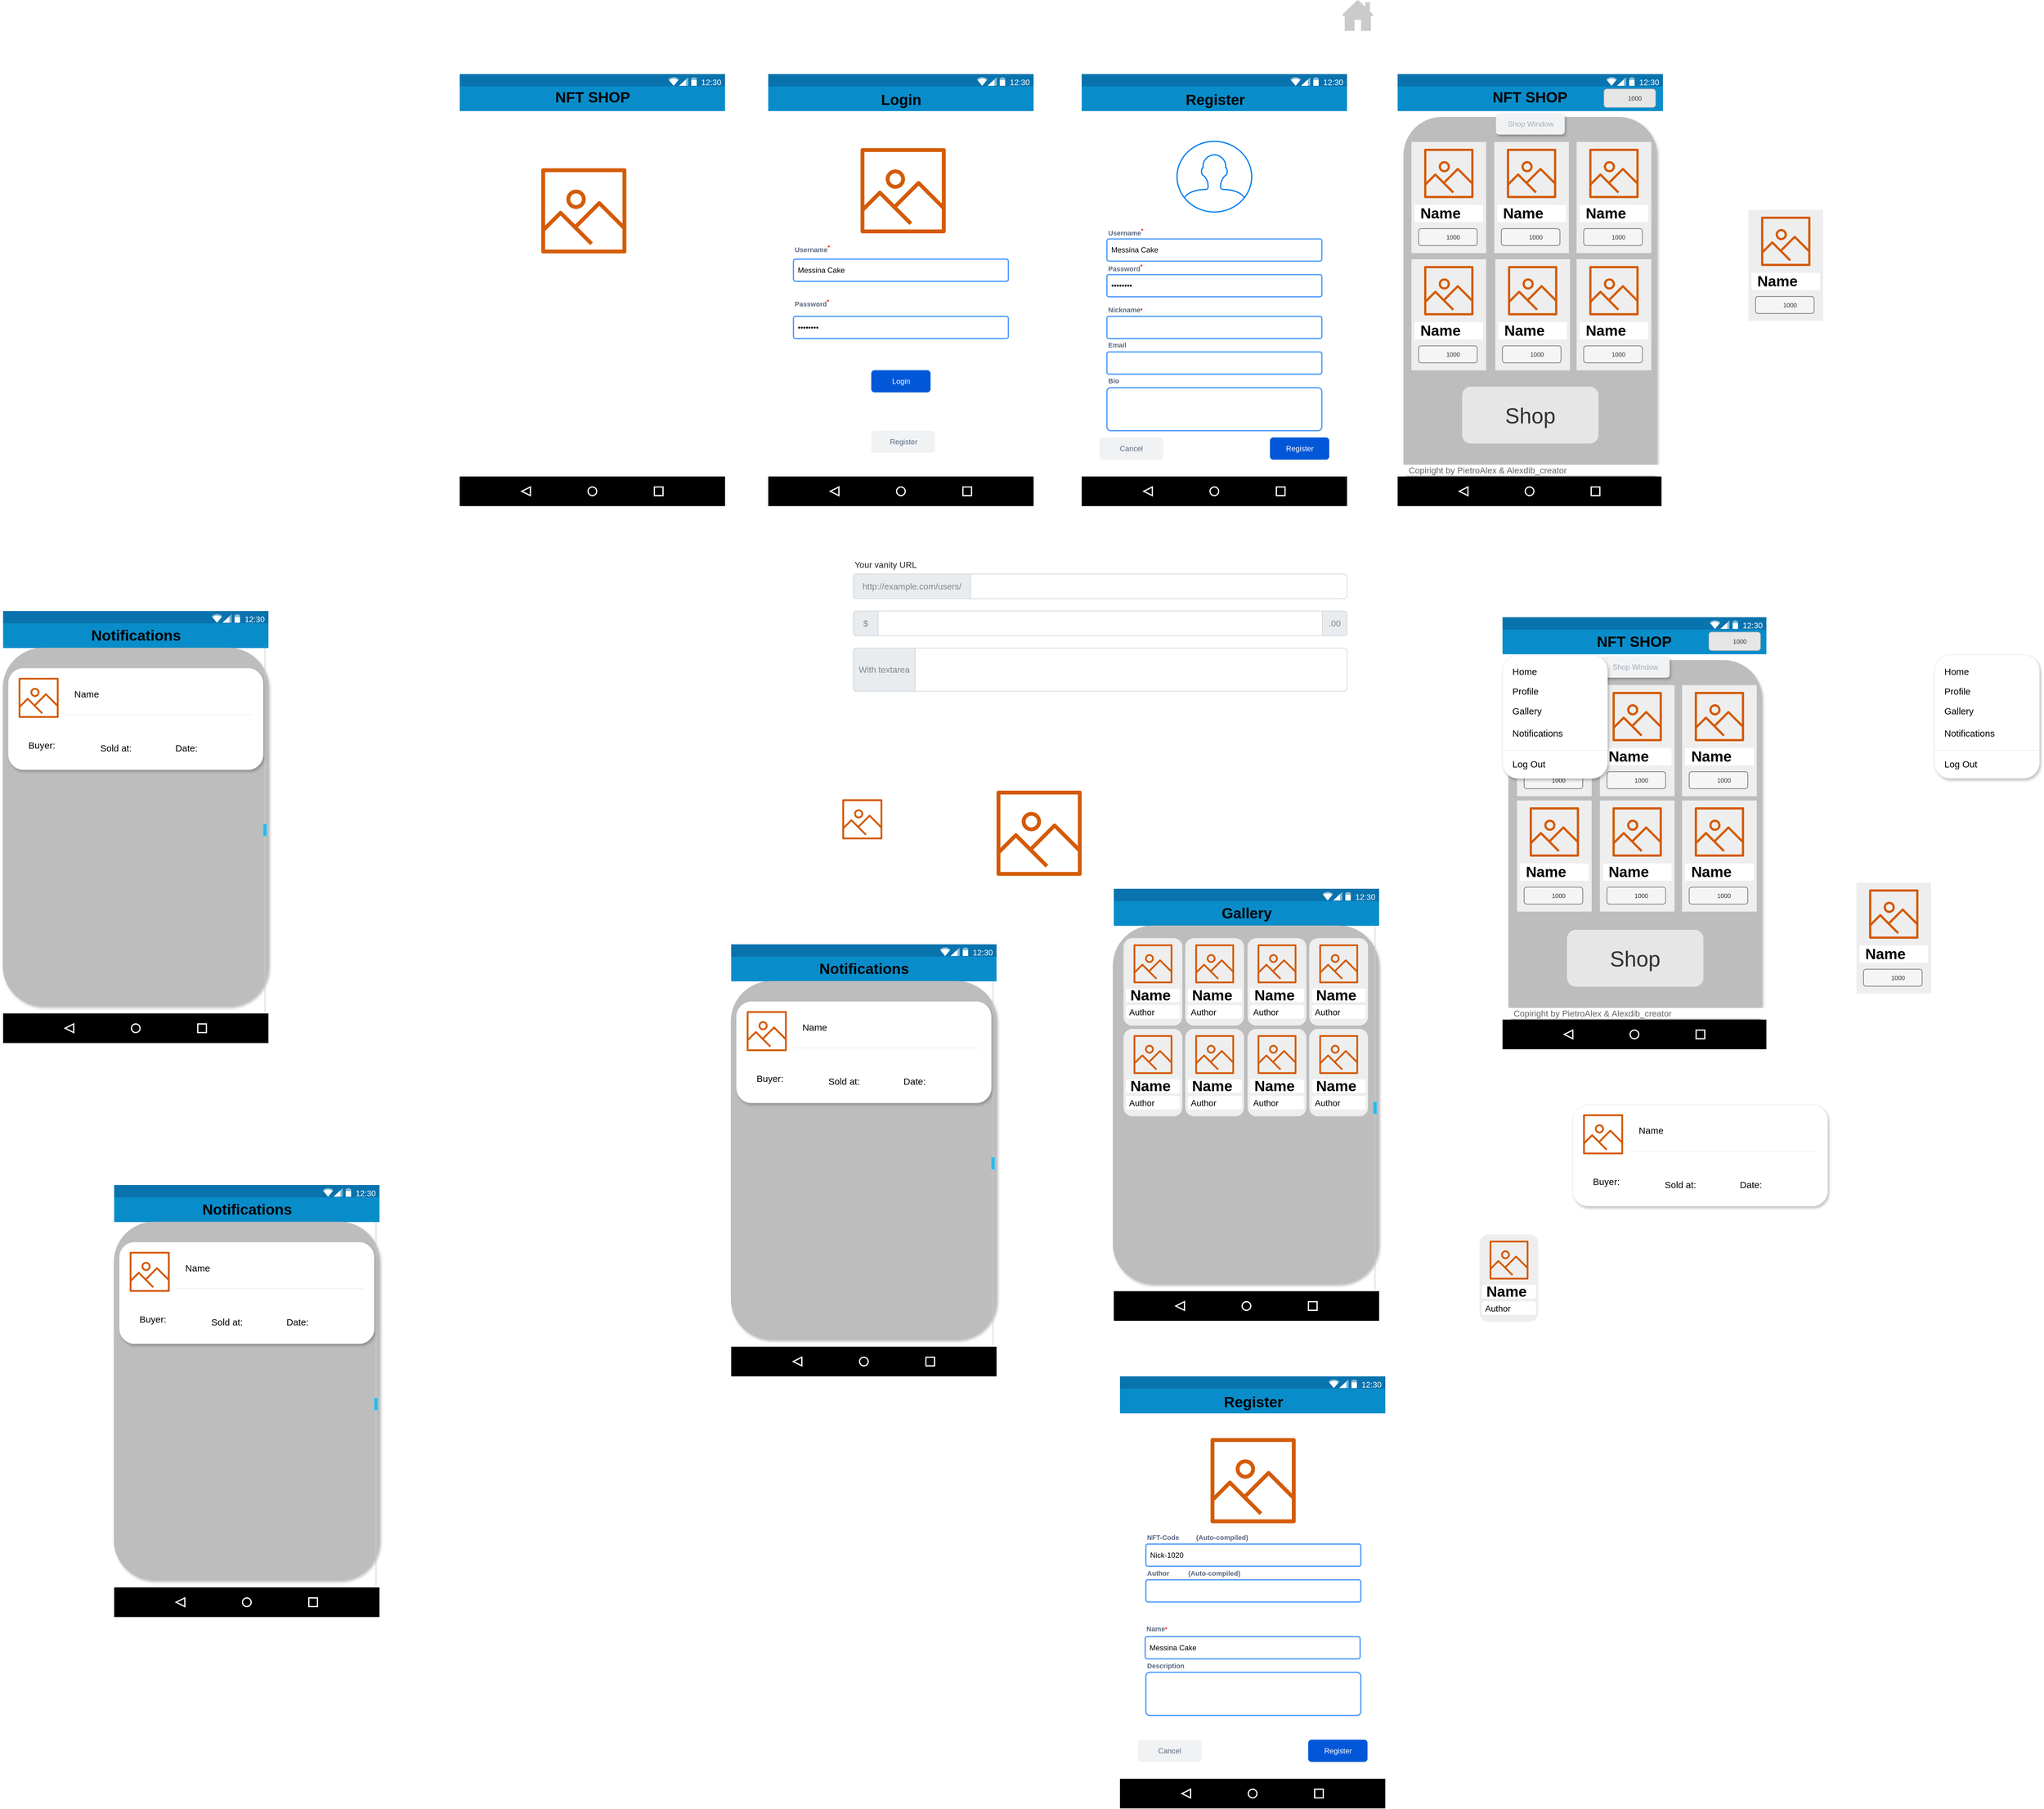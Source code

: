 <mxfile version="17.4.6" type="github">
  <diagram name="Page-1" id="03018318-947c-dd8e-b7a3-06fadd420f32">
    <mxGraphModel dx="2337" dy="638" grid="1" gridSize="10" guides="1" tooltips="1" connect="1" arrows="1" fold="1" page="1" pageScale="1" pageWidth="1100" pageHeight="850" background="none" math="0" shadow="0">
      <root>
        <mxCell id="0" />
        <mxCell id="1" parent="0" />
        <mxCell id="bsHtGkAG1uyYWepguyDH-8" value="" style="dashed=0;align=center;fontSize=12;shape=rect;fillColor=#ffffff;strokeColor=none;" parent="1" vertex="1">
          <mxGeometry x="-360" y="460" width="430" height="700" as="geometry" />
        </mxCell>
        <mxCell id="bsHtGkAG1uyYWepguyDH-25" value="" style="dashed=0;align=center;fontSize=12;shape=rect;strokeColor=none;fillColor=#000000;resizeWidth=1;" parent="bsHtGkAG1uyYWepguyDH-8" vertex="1">
          <mxGeometry y="1" width="430" height="48" relative="1" as="geometry">
            <mxPoint y="-48" as="offset" />
          </mxGeometry>
        </mxCell>
        <mxCell id="bsHtGkAG1uyYWepguyDH-26" value="" style="dashed=0;html=1;shape=mxgraph.gmdl.back;strokeColor=#ffffff;fillColor=#000000;strokeWidth=2;" parent="bsHtGkAG1uyYWepguyDH-25" vertex="1">
          <mxGeometry x="0.25" y="0.5" width="14" height="14" relative="1" as="geometry">
            <mxPoint x="-7" y="-7" as="offset" />
          </mxGeometry>
        </mxCell>
        <mxCell id="bsHtGkAG1uyYWepguyDH-27" value="" style="shape=ellipse;strokeColor=#ffffff;fillColor=#000000;strokeWidth=2;" parent="bsHtGkAG1uyYWepguyDH-25" vertex="1">
          <mxGeometry x="0.5" y="0.5" width="14" height="14" relative="1" as="geometry">
            <mxPoint x="-7" y="-7" as="offset" />
          </mxGeometry>
        </mxCell>
        <mxCell id="bsHtGkAG1uyYWepguyDH-28" value="" style="shape=rect;strokeColor=#ffffff;fillColor=#000000;strokeWidth=2;" parent="bsHtGkAG1uyYWepguyDH-25" vertex="1">
          <mxGeometry x="0.75" y="0.5" width="14" height="14" relative="1" as="geometry">
            <mxPoint x="-7" y="-7" as="offset" />
          </mxGeometry>
        </mxCell>
        <mxCell id="bsHtGkAG1uyYWepguyDH-351" value="" style="sketch=0;outlineConnect=0;fontColor=#232F3E;gradientColor=none;fillColor=#D45B07;strokeColor=none;dashed=0;verticalLabelPosition=bottom;verticalAlign=top;align=center;html=1;fontSize=12;fontStyle=0;aspect=fixed;pointerEvents=1;shape=mxgraph.aws4.container_registry_image;" parent="bsHtGkAG1uyYWepguyDH-8" vertex="1">
          <mxGeometry x="132.123" y="152.648" width="138" height="138" as="geometry" />
        </mxCell>
        <mxCell id="bsHtGkAG1uyYWepguyDH-631" value="12:30" style="dashed=0;align=center;fontSize=12;shape=rect;align=right;fillColor=#0973AE;strokeColor=none;fontColor=#FFFFFF;spacingRight=4;spacingTop=1;fontStyle=0;fontSize=13;resizeWidth=1;" parent="bsHtGkAG1uyYWepguyDH-8" vertex="1">
          <mxGeometry width="430" height="24" as="geometry" />
        </mxCell>
        <mxCell id="bsHtGkAG1uyYWepguyDH-632" value="" style="dashed=0;html=1;shape=mxgraph.gmdl.top_bar;fillColor=#0973AE;strokeColor=none;" parent="bsHtGkAG1uyYWepguyDH-631" vertex="1">
          <mxGeometry x="1" y="0.5" width="46" height="14" relative="1" as="geometry">
            <mxPoint x="-92" y="-7" as="offset" />
          </mxGeometry>
        </mxCell>
        <mxCell id="bsHtGkAG1uyYWepguyDH-633" value="" style="dashed=0;align=center;fontSize=12;shape=rect;strokeColor=none;fillColor=#098DCA;resizeWidth=1;" parent="bsHtGkAG1uyYWepguyDH-8" vertex="1">
          <mxGeometry y="20" width="430" height="40" as="geometry" />
        </mxCell>
        <mxCell id="bsHtGkAG1uyYWepguyDH-647" value="NFT SHOP" style="text;strokeColor=none;fillColor=none;html=1;fontSize=24;fontStyle=1;verticalAlign=middle;align=center;" parent="bsHtGkAG1uyYWepguyDH-8" vertex="1">
          <mxGeometry x="155.273" y="16.387" width="119.444" height="43.614" as="geometry" />
        </mxCell>
        <mxCell id="bsHtGkAG1uyYWepguyDH-277" value="" style="dashed=0;align=center;fontSize=12;shape=rect;fillColor=#ffffff;strokeColor=none;aspect=fixed;" parent="1" vertex="1">
          <mxGeometry x="1160" y="460" width="430" height="700" as="geometry" />
        </mxCell>
        <mxCell id="bsHtGkAG1uyYWepguyDH-420" value="" style="dashed=0;shape=rect;fillColor=#ffffff;strokeColor=none;" parent="bsHtGkAG1uyYWepguyDH-277" vertex="1">
          <mxGeometry x="33.002" y="239.346" width="132.583" height="30.53" as="geometry" />
        </mxCell>
        <mxCell id="bsHtGkAG1uyYWepguyDH-396" value="" style="dashed=0;shape=rect;fillColor=#ffffff;strokeColor=none;" parent="bsHtGkAG1uyYWepguyDH-277" vertex="1">
          <mxGeometry x="194.849" y="239.346" width="132.583" height="30.53" as="geometry" />
        </mxCell>
        <mxCell id="bsHtGkAG1uyYWepguyDH-515" value="" style="shape=rect;fillColor=#BDBDBD;strokeColor=#BDBDBD;shadow=1;sketch=0;rounded=1;" parent="bsHtGkAG1uyYWepguyDH-277" vertex="1">
          <mxGeometry x="10" y="70" width="410" height="620" as="geometry" />
        </mxCell>
        <mxCell id="bsHtGkAG1uyYWepguyDH-517" value="Shop Window" style="rounded=1;align=center;fillColor=#F1F2F4;strokeColor=none;html=1;fontColor=#A5ADBA;fontSize=12;shadow=1;sketch=0;" parent="bsHtGkAG1uyYWepguyDH-515" vertex="1">
          <mxGeometry x="149.23" y="-6.414" width="111.54" height="34.366" as="geometry" />
        </mxCell>
        <mxCell id="bsHtGkAG1uyYWepguyDH-518" value="Shop" style="rounded=1;html=1;shadow=0;dashed=0;whiteSpace=wrap;fontSize=35;fillColor=#E6E6E6;align=center;strokeColor=#E6E6E6;fontColor=#333333;sketch=0;" parent="bsHtGkAG1uyYWepguyDH-515" vertex="1">
          <mxGeometry x="95" y="437.048" width="220" height="91.121" as="geometry" />
        </mxCell>
        <mxCell id="bsHtGkAG1uyYWepguyDH-412" value="" style="shape=rect;fillColor=#eeeeee;strokeColor=none;sketch=0;aspect=fixed;" parent="bsHtGkAG1uyYWepguyDH-277" vertex="1">
          <mxGeometry x="22.46" y="110" width="121" height="180" as="geometry" />
        </mxCell>
        <mxCell id="bsHtGkAG1uyYWepguyDH-413" value="" style="sketch=0;outlineConnect=0;fontColor=#232F3E;gradientColor=none;fillColor=#D45B07;strokeColor=none;dashed=0;verticalLabelPosition=bottom;verticalAlign=top;align=center;html=1;fontSize=12;fontStyle=0;aspect=fixed;pointerEvents=1;shape=mxgraph.aws4.container_registry_image;" parent="bsHtGkAG1uyYWepguyDH-277" vertex="1">
          <mxGeometry x="42.96" y="121" width="80" height="80" as="geometry" />
        </mxCell>
        <mxCell id="bsHtGkAG1uyYWepguyDH-414" value="" style="dashed=0;shape=rect;fillColor=#ffffff;strokeColor=none;sketch=0;aspect=fixed;" parent="bsHtGkAG1uyYWepguyDH-277" vertex="1">
          <mxGeometry x="27.46" y="212" width="111" height="28" as="geometry" />
        </mxCell>
        <mxCell id="bsHtGkAG1uyYWepguyDH-415" value="Name" style="text;strokeColor=none;fillColor=none;html=1;fontSize=24;fontStyle=1;verticalAlign=middle;align=center;sketch=0;aspect=fixed;" parent="bsHtGkAG1uyYWepguyDH-277" vertex="1">
          <mxGeometry x="18.96" y="217" width="100" height="18" as="geometry" />
        </mxCell>
        <mxCell id="bsHtGkAG1uyYWepguyDH-416" value="1000" style="rounded=1;html=1;shadow=0;dashed=0;whiteSpace=wrap;fontSize=10;fillColor=#f5f5f5;align=center;strokeColor=#666666;fontColor=#333333;spacingLeft=17;sketch=0;aspect=fixed;" parent="bsHtGkAG1uyYWepguyDH-277" vertex="1">
          <mxGeometry x="33.96" y="250.39" width="95" height="27.44" as="geometry" />
        </mxCell>
        <mxCell id="bsHtGkAG1uyYWepguyDH-417" value="" style="shape=image;html=1;verticalAlign=top;verticalLabelPosition=bottom;labelBackgroundColor=#ffffff;imageAspect=0;aspect=fixed;image=https://cdn0.iconfinder.com/data/icons/heroicons-ui/24/icon-currency-dollar-128.png;sketch=0;" parent="bsHtGkAG1uyYWepguyDH-277" vertex="1">
          <mxGeometry x="33.96" y="250.39" width="28.22" height="28.22" as="geometry" />
        </mxCell>
        <mxCell id="bsHtGkAG1uyYWepguyDH-424" value="" style="shape=rect;fillColor=#eeeeee;strokeColor=none;sketch=0;aspect=fixed;" parent="bsHtGkAG1uyYWepguyDH-277" vertex="1">
          <mxGeometry x="156.54" y="110" width="121" height="180" as="geometry" />
        </mxCell>
        <mxCell id="bsHtGkAG1uyYWepguyDH-425" value="" style="sketch=0;outlineConnect=0;fontColor=#232F3E;gradientColor=none;fillColor=#D45B07;strokeColor=none;dashed=0;verticalLabelPosition=bottom;verticalAlign=top;align=center;html=1;fontSize=12;fontStyle=0;aspect=fixed;pointerEvents=1;shape=mxgraph.aws4.container_registry_image;" parent="bsHtGkAG1uyYWepguyDH-277" vertex="1">
          <mxGeometry x="177.04" y="121" width="80" height="80" as="geometry" />
        </mxCell>
        <mxCell id="bsHtGkAG1uyYWepguyDH-426" value="" style="dashed=0;shape=rect;fillColor=#ffffff;strokeColor=none;sketch=0;aspect=fixed;" parent="bsHtGkAG1uyYWepguyDH-277" vertex="1">
          <mxGeometry x="161.54" y="212" width="111" height="28" as="geometry" />
        </mxCell>
        <mxCell id="bsHtGkAG1uyYWepguyDH-427" value="Name" style="text;strokeColor=none;fillColor=none;html=1;fontSize=24;fontStyle=1;verticalAlign=middle;align=center;sketch=0;aspect=fixed;" parent="bsHtGkAG1uyYWepguyDH-277" vertex="1">
          <mxGeometry x="153.04" y="217" width="100" height="18" as="geometry" />
        </mxCell>
        <mxCell id="bsHtGkAG1uyYWepguyDH-428" value="1000" style="rounded=1;html=1;shadow=0;dashed=0;whiteSpace=wrap;fontSize=10;fillColor=#f5f5f5;align=center;strokeColor=#666666;fontColor=#333333;spacingLeft=17;sketch=0;aspect=fixed;" parent="bsHtGkAG1uyYWepguyDH-277" vertex="1">
          <mxGeometry x="168.04" y="250.39" width="95" height="27.44" as="geometry" />
        </mxCell>
        <mxCell id="bsHtGkAG1uyYWepguyDH-429" value="" style="shape=image;html=1;verticalAlign=top;verticalLabelPosition=bottom;labelBackgroundColor=#ffffff;imageAspect=0;aspect=fixed;image=https://cdn0.iconfinder.com/data/icons/heroicons-ui/24/icon-currency-dollar-128.png;sketch=0;" parent="bsHtGkAG1uyYWepguyDH-277" vertex="1">
          <mxGeometry x="168.04" y="250.39" width="28.22" height="28.22" as="geometry" />
        </mxCell>
        <mxCell id="bsHtGkAG1uyYWepguyDH-436" value="" style="shape=rect;fillColor=#eeeeee;strokeColor=none;sketch=0;aspect=fixed;" parent="bsHtGkAG1uyYWepguyDH-277" vertex="1">
          <mxGeometry x="290.04" y="110" width="121" height="180" as="geometry" />
        </mxCell>
        <mxCell id="bsHtGkAG1uyYWepguyDH-437" value="" style="sketch=0;outlineConnect=0;fontColor=#232F3E;gradientColor=none;fillColor=#D45B07;strokeColor=none;dashed=0;verticalLabelPosition=bottom;verticalAlign=top;align=center;html=1;fontSize=12;fontStyle=0;aspect=fixed;pointerEvents=1;shape=mxgraph.aws4.container_registry_image;" parent="bsHtGkAG1uyYWepguyDH-277" vertex="1">
          <mxGeometry x="310.54" y="121" width="80" height="80" as="geometry" />
        </mxCell>
        <mxCell id="bsHtGkAG1uyYWepguyDH-438" value="" style="dashed=0;shape=rect;fillColor=#ffffff;strokeColor=none;sketch=0;aspect=fixed;" parent="bsHtGkAG1uyYWepguyDH-277" vertex="1">
          <mxGeometry x="295.04" y="212" width="111" height="28" as="geometry" />
        </mxCell>
        <mxCell id="bsHtGkAG1uyYWepguyDH-439" value="Name" style="text;strokeColor=none;fillColor=none;html=1;fontSize=24;fontStyle=1;verticalAlign=middle;align=center;sketch=0;aspect=fixed;" parent="bsHtGkAG1uyYWepguyDH-277" vertex="1">
          <mxGeometry x="286.54" y="217" width="100" height="18" as="geometry" />
        </mxCell>
        <mxCell id="bsHtGkAG1uyYWepguyDH-440" value="1000" style="rounded=1;html=1;shadow=0;dashed=0;whiteSpace=wrap;fontSize=10;fillColor=#f5f5f5;align=center;strokeColor=#666666;fontColor=#333333;spacingLeft=17;sketch=0;aspect=fixed;" parent="bsHtGkAG1uyYWepguyDH-277" vertex="1">
          <mxGeometry x="301.54" y="250.39" width="95" height="27.44" as="geometry" />
        </mxCell>
        <mxCell id="bsHtGkAG1uyYWepguyDH-441" value="" style="shape=image;html=1;verticalAlign=top;verticalLabelPosition=bottom;labelBackgroundColor=#ffffff;imageAspect=0;aspect=fixed;image=https://cdn0.iconfinder.com/data/icons/heroicons-ui/24/icon-currency-dollar-128.png;sketch=0;" parent="bsHtGkAG1uyYWepguyDH-277" vertex="1">
          <mxGeometry x="301.54" y="250.39" width="28.22" height="28.22" as="geometry" />
        </mxCell>
        <mxCell id="bsHtGkAG1uyYWepguyDH-466" value="" style="shape=rect;fillColor=#eeeeee;strokeColor=none;sketch=0;aspect=fixed;" parent="bsHtGkAG1uyYWepguyDH-277" vertex="1">
          <mxGeometry x="22.46" y="300" width="121" height="180" as="geometry" />
        </mxCell>
        <mxCell id="bsHtGkAG1uyYWepguyDH-467" value="" style="sketch=0;outlineConnect=0;fontColor=#232F3E;gradientColor=none;fillColor=#D45B07;strokeColor=none;dashed=0;verticalLabelPosition=bottom;verticalAlign=top;align=center;html=1;fontSize=12;fontStyle=0;aspect=fixed;pointerEvents=1;shape=mxgraph.aws4.container_registry_image;" parent="bsHtGkAG1uyYWepguyDH-277" vertex="1">
          <mxGeometry x="42.96" y="311" width="80" height="80" as="geometry" />
        </mxCell>
        <mxCell id="bsHtGkAG1uyYWepguyDH-468" value="" style="dashed=0;shape=rect;fillColor=#ffffff;strokeColor=none;sketch=0;aspect=fixed;" parent="bsHtGkAG1uyYWepguyDH-277" vertex="1">
          <mxGeometry x="27.46" y="402" width="111" height="28" as="geometry" />
        </mxCell>
        <mxCell id="bsHtGkAG1uyYWepguyDH-469" value="Name" style="text;strokeColor=none;fillColor=none;html=1;fontSize=24;fontStyle=1;verticalAlign=middle;align=center;sketch=0;aspect=fixed;" parent="bsHtGkAG1uyYWepguyDH-277" vertex="1">
          <mxGeometry x="18.96" y="407" width="100" height="18" as="geometry" />
        </mxCell>
        <mxCell id="bsHtGkAG1uyYWepguyDH-470" value="1000" style="rounded=1;html=1;shadow=0;dashed=0;whiteSpace=wrap;fontSize=10;fillColor=#f5f5f5;align=center;strokeColor=#666666;fontColor=#333333;spacingLeft=17;sketch=0;aspect=fixed;" parent="bsHtGkAG1uyYWepguyDH-277" vertex="1">
          <mxGeometry x="33.96" y="440.39" width="95" height="27.44" as="geometry" />
        </mxCell>
        <mxCell id="bsHtGkAG1uyYWepguyDH-471" value="" style="shape=image;html=1;verticalAlign=top;verticalLabelPosition=bottom;labelBackgroundColor=#ffffff;imageAspect=0;aspect=fixed;image=https://cdn0.iconfinder.com/data/icons/heroicons-ui/24/icon-currency-dollar-128.png;sketch=0;" parent="bsHtGkAG1uyYWepguyDH-277" vertex="1">
          <mxGeometry x="33.96" y="440.39" width="28.22" height="28.22" as="geometry" />
        </mxCell>
        <mxCell id="bsHtGkAG1uyYWepguyDH-472" value="" style="shape=rect;fillColor=#eeeeee;strokeColor=none;sketch=0;aspect=fixed;" parent="bsHtGkAG1uyYWepguyDH-277" vertex="1">
          <mxGeometry x="158.29" y="300" width="121" height="180" as="geometry" />
        </mxCell>
        <mxCell id="bsHtGkAG1uyYWepguyDH-473" value="" style="sketch=0;outlineConnect=0;fontColor=#232F3E;gradientColor=none;fillColor=#D45B07;strokeColor=none;dashed=0;verticalLabelPosition=bottom;verticalAlign=top;align=center;html=1;fontSize=12;fontStyle=0;aspect=fixed;pointerEvents=1;shape=mxgraph.aws4.container_registry_image;" parent="bsHtGkAG1uyYWepguyDH-277" vertex="1">
          <mxGeometry x="178.79" y="311" width="80" height="80" as="geometry" />
        </mxCell>
        <mxCell id="bsHtGkAG1uyYWepguyDH-474" value="" style="dashed=0;shape=rect;fillColor=#ffffff;strokeColor=none;sketch=0;aspect=fixed;" parent="bsHtGkAG1uyYWepguyDH-277" vertex="1">
          <mxGeometry x="163.29" y="402" width="111" height="28" as="geometry" />
        </mxCell>
        <mxCell id="bsHtGkAG1uyYWepguyDH-475" value="Name" style="text;strokeColor=none;fillColor=none;html=1;fontSize=24;fontStyle=1;verticalAlign=middle;align=center;sketch=0;aspect=fixed;" parent="bsHtGkAG1uyYWepguyDH-277" vertex="1">
          <mxGeometry x="154.79" y="407" width="100" height="18" as="geometry" />
        </mxCell>
        <mxCell id="bsHtGkAG1uyYWepguyDH-476" value="1000" style="rounded=1;html=1;shadow=0;dashed=0;whiteSpace=wrap;fontSize=10;fillColor=#f5f5f5;align=center;strokeColor=#666666;fontColor=#333333;spacingLeft=17;sketch=0;aspect=fixed;" parent="bsHtGkAG1uyYWepguyDH-277" vertex="1">
          <mxGeometry x="169.79" y="440.39" width="95" height="27.44" as="geometry" />
        </mxCell>
        <mxCell id="bsHtGkAG1uyYWepguyDH-477" value="" style="shape=image;html=1;verticalAlign=top;verticalLabelPosition=bottom;labelBackgroundColor=#ffffff;imageAspect=0;aspect=fixed;image=https://cdn0.iconfinder.com/data/icons/heroicons-ui/24/icon-currency-dollar-128.png;sketch=0;" parent="bsHtGkAG1uyYWepguyDH-277" vertex="1">
          <mxGeometry x="169.79" y="440.39" width="28.22" height="28.22" as="geometry" />
        </mxCell>
        <mxCell id="bsHtGkAG1uyYWepguyDH-478" value="" style="shape=rect;fillColor=#eeeeee;strokeColor=none;sketch=0;aspect=fixed;" parent="bsHtGkAG1uyYWepguyDH-277" vertex="1">
          <mxGeometry x="290.04" y="300" width="121" height="180" as="geometry" />
        </mxCell>
        <mxCell id="bsHtGkAG1uyYWepguyDH-479" value="" style="sketch=0;outlineConnect=0;fontColor=#232F3E;gradientColor=none;fillColor=#D45B07;strokeColor=none;dashed=0;verticalLabelPosition=bottom;verticalAlign=top;align=center;html=1;fontSize=12;fontStyle=0;aspect=fixed;pointerEvents=1;shape=mxgraph.aws4.container_registry_image;" parent="bsHtGkAG1uyYWepguyDH-277" vertex="1">
          <mxGeometry x="310.54" y="311" width="80" height="80" as="geometry" />
        </mxCell>
        <mxCell id="bsHtGkAG1uyYWepguyDH-480" value="" style="dashed=0;shape=rect;fillColor=#ffffff;strokeColor=none;sketch=0;aspect=fixed;" parent="bsHtGkAG1uyYWepguyDH-277" vertex="1">
          <mxGeometry x="295.04" y="402" width="111" height="28" as="geometry" />
        </mxCell>
        <mxCell id="bsHtGkAG1uyYWepguyDH-481" value="Name" style="text;strokeColor=none;fillColor=none;html=1;fontSize=24;fontStyle=1;verticalAlign=middle;align=center;sketch=0;aspect=fixed;" parent="bsHtGkAG1uyYWepguyDH-277" vertex="1">
          <mxGeometry x="286.54" y="407" width="100" height="18" as="geometry" />
        </mxCell>
        <mxCell id="bsHtGkAG1uyYWepguyDH-482" value="1000" style="rounded=1;html=1;shadow=0;dashed=0;whiteSpace=wrap;fontSize=10;fillColor=#f5f5f5;align=center;strokeColor=#666666;fontColor=#333333;spacingLeft=17;sketch=0;aspect=fixed;" parent="bsHtGkAG1uyYWepguyDH-277" vertex="1">
          <mxGeometry x="301.54" y="440.39" width="95" height="27.44" as="geometry" />
        </mxCell>
        <mxCell id="bsHtGkAG1uyYWepguyDH-483" value="" style="shape=image;html=1;verticalAlign=top;verticalLabelPosition=bottom;labelBackgroundColor=#ffffff;imageAspect=0;aspect=fixed;image=https://cdn0.iconfinder.com/data/icons/heroicons-ui/24/icon-currency-dollar-128.png;sketch=0;" parent="bsHtGkAG1uyYWepguyDH-277" vertex="1">
          <mxGeometry x="301.54" y="440.39" width="28.22" height="28.22" as="geometry" />
        </mxCell>
        <mxCell id="bsHtGkAG1uyYWepguyDH-516" value="Copiright by PietroAlex &amp; Alexdib_creator" style="shape=rect;strokeColor=none;whiteSpace=wrap;align=left;spacingLeft=16;fontColor=#666666;fontSize=14;sketch=0;" parent="bsHtGkAG1uyYWepguyDH-277" vertex="1">
          <mxGeometry y="633" width="430" height="17.39" as="geometry" />
        </mxCell>
        <mxCell id="bsHtGkAG1uyYWepguyDH-281" value="" style="dashed=0;align=center;fontSize=12;shape=rect;strokeColor=none;fillColor=#000000;resizeWidth=1;" parent="bsHtGkAG1uyYWepguyDH-277" vertex="1">
          <mxGeometry y="1" width="427.611" height="48" relative="1" as="geometry">
            <mxPoint y="-48" as="offset" />
          </mxGeometry>
        </mxCell>
        <mxCell id="bsHtGkAG1uyYWepguyDH-282" value="" style="dashed=0;html=1;shape=mxgraph.gmdl.back;strokeColor=#ffffff;fillColor=#000000;strokeWidth=2;" parent="bsHtGkAG1uyYWepguyDH-281" vertex="1">
          <mxGeometry x="0.25" y="0.5" width="14" height="14" relative="1" as="geometry">
            <mxPoint x="-7" y="-7" as="offset" />
          </mxGeometry>
        </mxCell>
        <mxCell id="bsHtGkAG1uyYWepguyDH-283" value="" style="shape=ellipse;strokeColor=#ffffff;fillColor=#000000;strokeWidth=2;" parent="bsHtGkAG1uyYWepguyDH-281" vertex="1">
          <mxGeometry x="0.5" y="0.5" width="14" height="14" relative="1" as="geometry">
            <mxPoint x="-7" y="-7" as="offset" />
          </mxGeometry>
        </mxCell>
        <mxCell id="bsHtGkAG1uyYWepguyDH-284" value="" style="shape=rect;strokeColor=#ffffff;fillColor=#000000;strokeWidth=2;" parent="bsHtGkAG1uyYWepguyDH-281" vertex="1">
          <mxGeometry x="0.75" y="0.5" width="14" height="14" relative="1" as="geometry">
            <mxPoint x="-7" y="-7" as="offset" />
          </mxGeometry>
        </mxCell>
        <mxCell id="bsHtGkAG1uyYWepguyDH-637" value="12:30" style="dashed=0;align=center;fontSize=12;shape=rect;align=right;fillColor=#0973AE;strokeColor=none;fontColor=#FFFFFF;spacingRight=4;spacingTop=1;fontStyle=0;fontSize=13;resizeWidth=1;" parent="bsHtGkAG1uyYWepguyDH-277" vertex="1">
          <mxGeometry width="430" height="24" as="geometry" />
        </mxCell>
        <mxCell id="bsHtGkAG1uyYWepguyDH-638" value="" style="dashed=0;html=1;shape=mxgraph.gmdl.top_bar;fillColor=#0973AE;strokeColor=none;" parent="bsHtGkAG1uyYWepguyDH-637" vertex="1">
          <mxGeometry x="1" y="0.5" width="46" height="14" relative="1" as="geometry">
            <mxPoint x="-92" y="-7" as="offset" />
          </mxGeometry>
        </mxCell>
        <mxCell id="bsHtGkAG1uyYWepguyDH-639" value="" style="dashed=0;align=center;fontSize=12;shape=rect;strokeColor=none;fillColor=#098DCA;resizeWidth=1;aspect=fixed;" parent="bsHtGkAG1uyYWepguyDH-277" vertex="1">
          <mxGeometry y="20" width="430" height="40" as="geometry" />
        </mxCell>
        <mxCell id="bsHtGkAG1uyYWepguyDH-640" value="" style="shape=image;html=1;verticalAlign=top;verticalLabelPosition=bottom;labelBackgroundColor=#ffffff;imageAspect=0;image=https://cdn1.iconfinder.com/data/icons/material-core/18/menu-128.png" parent="bsHtGkAG1uyYWepguyDH-277" vertex="1">
          <mxGeometry x="10.0" y="25.86" width="28.06" height="28.19" as="geometry" />
        </mxCell>
        <mxCell id="bsHtGkAG1uyYWepguyDH-641" value="1000" style="rounded=1;html=1;shadow=0;dashed=0;whiteSpace=wrap;fontSize=10;fillColor=#E6E6E6;align=center;strokeColor=#B3B3B3;fontColor=#333333;spacingLeft=17;aspect=fixed;" parent="bsHtGkAG1uyYWepguyDH-277" vertex="1">
          <mxGeometry x="334.444" y="24.133" width="83.611" height="29.919" as="geometry" />
        </mxCell>
        <mxCell id="bsHtGkAG1uyYWepguyDH-642" value="" style="shape=image;html=1;verticalAlign=top;verticalLabelPosition=bottom;labelBackgroundColor=#ffffff;imageAspect=0;aspect=fixed;image=https://cdn0.iconfinder.com/data/icons/heroicons-ui/24/icon-currency-dollar-128.png" parent="bsHtGkAG1uyYWepguyDH-277" vertex="1">
          <mxGeometry x="334.444" y="23.713" width="30.769" height="30.769" as="geometry" />
        </mxCell>
        <mxCell id="bsHtGkAG1uyYWepguyDH-643" value="NFT SHOP" style="text;strokeColor=none;fillColor=none;html=1;fontSize=24;fontStyle=1;verticalAlign=middle;align=center;" parent="bsHtGkAG1uyYWepguyDH-277" vertex="1">
          <mxGeometry x="154.623" y="16.387" width="119.444" height="43.614" as="geometry" />
        </mxCell>
        <mxCell id="bsHtGkAG1uyYWepguyDH-293" value="" style="dashed=0;align=center;fontSize=12;shape=rect;fillColor=#ffffff;strokeColor=none;" parent="1" vertex="1">
          <mxGeometry x="140" y="460" width="430" height="700" as="geometry" />
        </mxCell>
        <mxCell id="bsHtGkAG1uyYWepguyDH-294" value="12:30" style="dashed=0;align=center;fontSize=12;shape=rect;align=right;fillColor=#0973AE;strokeColor=none;fontColor=#FFFFFF;spacingRight=4;spacingTop=1;fontStyle=0;fontSize=13;resizeWidth=1;" parent="bsHtGkAG1uyYWepguyDH-293" vertex="1">
          <mxGeometry width="430" height="24" relative="1" as="geometry" />
        </mxCell>
        <mxCell id="bsHtGkAG1uyYWepguyDH-295" value="" style="dashed=0;html=1;shape=mxgraph.gmdl.top_bar;fillColor=#0973AE;strokeColor=none;" parent="bsHtGkAG1uyYWepguyDH-294" vertex="1">
          <mxGeometry x="1" y="0.5" width="46" height="14" relative="1" as="geometry">
            <mxPoint x="-92" y="-7" as="offset" />
          </mxGeometry>
        </mxCell>
        <mxCell id="bsHtGkAG1uyYWepguyDH-296" value="" style="dashed=0;align=center;fontSize=12;shape=rect;strokeColor=none;fillColor=#098DCA;resizeWidth=1;" parent="bsHtGkAG1uyYWepguyDH-293" vertex="1">
          <mxGeometry width="430" height="40" relative="1" as="geometry">
            <mxPoint y="20" as="offset" />
          </mxGeometry>
        </mxCell>
        <mxCell id="bsHtGkAG1uyYWepguyDH-297" value="" style="dashed=0;align=center;fontSize=12;shape=rect;strokeColor=none;fillColor=#000000;resizeWidth=1;" parent="bsHtGkAG1uyYWepguyDH-293" vertex="1">
          <mxGeometry y="1" width="430" height="48" relative="1" as="geometry">
            <mxPoint y="-48" as="offset" />
          </mxGeometry>
        </mxCell>
        <mxCell id="bsHtGkAG1uyYWepguyDH-298" value="" style="dashed=0;html=1;shape=mxgraph.gmdl.back;strokeColor=#ffffff;fillColor=#000000;strokeWidth=2;" parent="bsHtGkAG1uyYWepguyDH-297" vertex="1">
          <mxGeometry x="0.25" y="0.5" width="14" height="14" relative="1" as="geometry">
            <mxPoint x="-7" y="-7" as="offset" />
          </mxGeometry>
        </mxCell>
        <mxCell id="bsHtGkAG1uyYWepguyDH-299" value="" style="shape=ellipse;strokeColor=#ffffff;fillColor=#000000;strokeWidth=2;" parent="bsHtGkAG1uyYWepguyDH-297" vertex="1">
          <mxGeometry x="0.5" y="0.5" width="14" height="14" relative="1" as="geometry">
            <mxPoint x="-7" y="-7" as="offset" />
          </mxGeometry>
        </mxCell>
        <mxCell id="bsHtGkAG1uyYWepguyDH-300" value="" style="shape=rect;strokeColor=#ffffff;fillColor=#000000;strokeWidth=2;" parent="bsHtGkAG1uyYWepguyDH-297" vertex="1">
          <mxGeometry x="0.75" y="0.5" width="14" height="14" relative="1" as="geometry">
            <mxPoint x="-7" y="-7" as="offset" />
          </mxGeometry>
        </mxCell>
        <mxCell id="bsHtGkAG1uyYWepguyDH-346" value="Password&lt;sup&gt;&lt;font color=&quot;#ff0000&quot;&gt;*&lt;/font&gt;&lt;/sup&gt;" style="fillColor=none;strokeColor=none;html=1;fontSize=11;fontStyle=0;align=left;fontColor=#596780;fontStyle=1;fontSize=11" parent="bsHtGkAG1uyYWepguyDH-293" vertex="1">
          <mxGeometry x="40.838" y="359.813" width="288.268" height="21.807" as="geometry" />
        </mxCell>
        <mxCell id="bsHtGkAG1uyYWepguyDH-347" value="&amp;#8226;&amp;#8226;&amp;#8226;&amp;#8226;&amp;#8226;&amp;#8226;&amp;#8226;&amp;#8226;" style="rounded=1;arcSize=9;align=left;spacingLeft=5;strokeColor=#4C9AFF;html=1;strokeWidth=2;fontSize=12" parent="bsHtGkAG1uyYWepguyDH-293" vertex="1">
          <mxGeometry x="40.838" y="392.523" width="348.324" height="35.981" as="geometry" />
        </mxCell>
        <mxCell id="bsHtGkAG1uyYWepguyDH-348" value="Username&lt;sup&gt;&lt;font color=&quot;#ff0000&quot;&gt;*&lt;/font&gt;&lt;/sup&gt;" style="fillColor=none;strokeColor=none;html=1;fontSize=11;fontStyle=0;align=left;fontColor=#596780;fontStyle=1;fontSize=11" parent="bsHtGkAG1uyYWepguyDH-293" vertex="1">
          <mxGeometry x="40.838" y="272.586" width="288.268" height="21.807" as="geometry" />
        </mxCell>
        <mxCell id="bsHtGkAG1uyYWepguyDH-349" value="Messina Cake" style="rounded=1;arcSize=9;align=left;spacingLeft=5;strokeColor=#4C9AFF;html=1;strokeWidth=2;fontSize=12" parent="bsHtGkAG1uyYWepguyDH-293" vertex="1">
          <mxGeometry x="40.838" y="299.844" width="348.324" height="35.981" as="geometry" />
        </mxCell>
        <mxCell id="bsHtGkAG1uyYWepguyDH-353" value="Login" style="rounded=1;fillColor=#0057D8;align=center;strokeColor=none;html=1;fontColor=#ffffff;fontSize=12;sketch=0;" parent="bsHtGkAG1uyYWepguyDH-293" vertex="1">
          <mxGeometry x="166.955" y="479.751" width="96.089" height="35.981" as="geometry" />
        </mxCell>
        <mxCell id="bsHtGkAG1uyYWepguyDH-355" value="Register" style="rounded=1;fillColor=#F1F2F4;strokeColor=none;html=1;fontColor=#596780;align=center;verticalAlign=middle;fontStyle=0;fontSize=12;sketch=0;" parent="bsHtGkAG1uyYWepguyDH-293" vertex="1">
          <mxGeometry x="166.955" y="577.882" width="103.296" height="35.981" as="geometry" />
        </mxCell>
        <mxCell id="bsHtGkAG1uyYWepguyDH-380" style="edgeStyle=orthogonalEdgeStyle;rounded=0;orthogonalLoop=1;jettySize=auto;html=1;exitX=0.5;exitY=1;exitDx=0;exitDy=0;" parent="bsHtGkAG1uyYWepguyDH-293" source="bsHtGkAG1uyYWepguyDH-296" target="bsHtGkAG1uyYWepguyDH-296" edge="1">
          <mxGeometry relative="1" as="geometry" />
        </mxCell>
        <mxCell id="bsHtGkAG1uyYWepguyDH-502" value="" style="sketch=0;outlineConnect=0;fontColor=#232F3E;gradientColor=none;fillColor=#D45B07;strokeColor=none;dashed=0;verticalLabelPosition=bottom;verticalAlign=top;align=center;html=1;fontSize=12;fontStyle=0;aspect=fixed;pointerEvents=1;shape=mxgraph.aws4.container_registry_image;" parent="bsHtGkAG1uyYWepguyDH-293" vertex="1">
          <mxGeometry x="149.603" y="119.998" width="138" height="138" as="geometry" />
        </mxCell>
        <mxCell id="bsHtGkAG1uyYWepguyDH-645" value="Login" style="text;strokeColor=none;fillColor=none;html=1;fontSize=24;fontStyle=1;verticalAlign=middle;align=center;" parent="bsHtGkAG1uyYWepguyDH-293" vertex="1">
          <mxGeometry x="155.273" y="19.997" width="119.444" height="43.614" as="geometry" />
        </mxCell>
        <mxCell id="bsHtGkAG1uyYWepguyDH-315" value="Your vanity URL" style="html=1;shadow=0;dashed=0;shape=mxgraph.bootstrap.rrect;rSize=5;strokeColor=none;html=1;whiteSpace=wrap;fillColor=none;fontColor=#212529;align=left;spacingLeft=0;fontSize=14;" parent="1" vertex="1">
          <mxGeometry x="278" y="1240" width="200" height="30" as="geometry" />
        </mxCell>
        <mxCell id="bsHtGkAG1uyYWepguyDH-316" value="" style="html=1;shadow=0;dashed=0;shape=mxgraph.bootstrap.rrect;rSize=5;strokeColor=#CED4DA;html=1;whiteSpace=wrap;fillColor=#FFFFFF;fontColor=#7D868C;align=left;spacing=15;spacingLeft=40;fontSize=14;" parent="1" vertex="1">
          <mxGeometry x="278" y="1270" width="800" height="40" as="geometry" />
        </mxCell>
        <mxCell id="bsHtGkAG1uyYWepguyDH-317" value="http://example.com/users/" style="html=1;shadow=0;dashed=0;shape=mxgraph.bootstrap.leftButton;strokeColor=inherit;gradientColor=inherit;fontColor=inherit;fillColor=#E9ECEF;rSize=5;perimeter=none;whiteSpace=wrap;resizeHeight=1;fontSize=14;" parent="bsHtGkAG1uyYWepguyDH-316" vertex="1">
          <mxGeometry width="190" height="40" as="geometry" />
        </mxCell>
        <mxCell id="bsHtGkAG1uyYWepguyDH-318" value="" style="html=1;shadow=0;dashed=0;shape=mxgraph.bootstrap.rrect;rSize=5;strokeColor=#CED4DA;html=1;whiteSpace=wrap;fillColor=#FFFFFF;fontColor=#7D868C;align=left;spacing=15;spacingLeft=40;fontSize=14;" parent="1" vertex="1">
          <mxGeometry x="278" y="1330" width="800" height="40" as="geometry" />
        </mxCell>
        <mxCell id="bsHtGkAG1uyYWepguyDH-319" value="$" style="html=1;shadow=0;dashed=0;shape=mxgraph.bootstrap.leftButton;strokeColor=inherit;gradientColor=inherit;fontColor=inherit;fillColor=#E9ECEF;rSize=5;perimeter=none;whiteSpace=wrap;resizeHeight=1;fontSize=14;" parent="bsHtGkAG1uyYWepguyDH-318" vertex="1">
          <mxGeometry width="40" height="40" as="geometry" />
        </mxCell>
        <mxCell id="bsHtGkAG1uyYWepguyDH-320" value=".00" style="html=1;shadow=0;dashed=0;shape=mxgraph.bootstrap.rightButton;strokeColor=inherit;gradientColor=inherit;fontColor=inherit;fillColor=#E9ECEF;rSize=5;perimeter=none;whiteSpace=wrap;resizeHeight=1;fontSize=14;" parent="bsHtGkAG1uyYWepguyDH-318" vertex="1">
          <mxGeometry x="1" width="40" height="40" relative="1" as="geometry">
            <mxPoint x="-40" as="offset" />
          </mxGeometry>
        </mxCell>
        <mxCell id="bsHtGkAG1uyYWepguyDH-321" value="" style="html=1;shadow=0;dashed=0;shape=mxgraph.bootstrap.rrect;rSize=5;strokeColor=#CED4DA;html=1;whiteSpace=wrap;fillColor=#FFFFFF;fontColor=#7D868C;align=left;spacing=15;spacingLeft=40;fontSize=14;" parent="1" vertex="1">
          <mxGeometry x="278" y="1390" width="800" height="70" as="geometry" />
        </mxCell>
        <mxCell id="bsHtGkAG1uyYWepguyDH-322" value="With textarea" style="html=1;shadow=0;dashed=0;shape=mxgraph.bootstrap.leftButton;strokeColor=inherit;gradientColor=inherit;fontColor=inherit;fillColor=#E9ECEF;rSize=5;perimeter=none;whiteSpace=wrap;resizeHeight=1;fontSize=14;" parent="bsHtGkAG1uyYWepguyDH-321" vertex="1">
          <mxGeometry width="100" height="70" as="geometry" />
        </mxCell>
        <mxCell id="bsHtGkAG1uyYWepguyDH-356" value="" style="dashed=0;align=center;fontSize=12;shape=rect;fillColor=#ffffff;strokeColor=none;" parent="1" vertex="1">
          <mxGeometry x="648" y="460" width="430" height="700" as="geometry" />
        </mxCell>
        <mxCell id="bsHtGkAG1uyYWepguyDH-357" value="12:30" style="dashed=0;align=center;fontSize=12;shape=rect;align=right;fillColor=#0973AE;strokeColor=none;fontColor=#FFFFFF;spacingRight=4;spacingTop=1;fontStyle=0;fontSize=13;resizeWidth=1;" parent="bsHtGkAG1uyYWepguyDH-356" vertex="1">
          <mxGeometry width="430.0" height="24" relative="1" as="geometry" />
        </mxCell>
        <mxCell id="bsHtGkAG1uyYWepguyDH-358" value="" style="dashed=0;html=1;shape=mxgraph.gmdl.top_bar;fillColor=#0973AE;strokeColor=none;" parent="bsHtGkAG1uyYWepguyDH-357" vertex="1">
          <mxGeometry x="1" y="0.5" width="46" height="14" relative="1" as="geometry">
            <mxPoint x="-92" y="-7" as="offset" />
          </mxGeometry>
        </mxCell>
        <mxCell id="bsHtGkAG1uyYWepguyDH-359" value="" style="dashed=0;align=center;fontSize=12;shape=rect;strokeColor=none;fillColor=#098DCA;resizeWidth=1;" parent="bsHtGkAG1uyYWepguyDH-356" vertex="1">
          <mxGeometry width="430.0" height="40" relative="1" as="geometry">
            <mxPoint y="20" as="offset" />
          </mxGeometry>
        </mxCell>
        <mxCell id="bsHtGkAG1uyYWepguyDH-360" value="" style="dashed=0;align=center;fontSize=12;shape=rect;strokeColor=none;fillColor=#000000;resizeWidth=1;" parent="bsHtGkAG1uyYWepguyDH-356" vertex="1">
          <mxGeometry y="1" width="430.0" height="48" relative="1" as="geometry">
            <mxPoint y="-48" as="offset" />
          </mxGeometry>
        </mxCell>
        <mxCell id="bsHtGkAG1uyYWepguyDH-361" value="" style="dashed=0;html=1;shape=mxgraph.gmdl.back;strokeColor=#ffffff;fillColor=#000000;strokeWidth=2;" parent="bsHtGkAG1uyYWepguyDH-360" vertex="1">
          <mxGeometry x="0.25" y="0.5" width="14" height="14" relative="1" as="geometry">
            <mxPoint x="-7" y="-7" as="offset" />
          </mxGeometry>
        </mxCell>
        <mxCell id="bsHtGkAG1uyYWepguyDH-362" value="" style="shape=ellipse;strokeColor=#ffffff;fillColor=#000000;strokeWidth=2;" parent="bsHtGkAG1uyYWepguyDH-360" vertex="1">
          <mxGeometry x="0.5" y="0.5" width="14" height="14" relative="1" as="geometry">
            <mxPoint x="-7" y="-7" as="offset" />
          </mxGeometry>
        </mxCell>
        <mxCell id="bsHtGkAG1uyYWepguyDH-363" value="" style="shape=rect;strokeColor=#ffffff;fillColor=#000000;strokeWidth=2;" parent="bsHtGkAG1uyYWepguyDH-360" vertex="1">
          <mxGeometry x="0.75" y="0.5" width="14" height="14" relative="1" as="geometry">
            <mxPoint x="-7" y="-7" as="offset" />
          </mxGeometry>
        </mxCell>
        <mxCell id="bsHtGkAG1uyYWepguyDH-364" value="Password&lt;sup&gt;&lt;font color=&quot;#ff0000&quot;&gt;*&lt;/font&gt;&lt;/sup&gt;" style="fillColor=none;strokeColor=none;html=1;fontSize=11;fontStyle=0;align=left;fontColor=#596780;fontStyle=1;fontSize=11" parent="bsHtGkAG1uyYWepguyDH-356" vertex="1">
          <mxGeometry x="40.838" y="303.115" width="288.268" height="21.807" as="geometry" />
        </mxCell>
        <mxCell id="bsHtGkAG1uyYWepguyDH-365" value="&amp;#8226;&amp;#8226;&amp;#8226;&amp;#8226;&amp;#8226;&amp;#8226;&amp;#8226;&amp;#8226;" style="rounded=1;arcSize=9;align=left;spacingLeft=5;strokeColor=#4C9AFF;html=1;strokeWidth=2;fontSize=12" parent="bsHtGkAG1uyYWepguyDH-356" vertex="1">
          <mxGeometry x="40.838" y="324.922" width="348.324" height="35.981" as="geometry" />
        </mxCell>
        <mxCell id="bsHtGkAG1uyYWepguyDH-366" value="Username&lt;sup&gt;&lt;font color=&quot;#ff0000&quot;&gt;*&lt;/font&gt;&lt;/sup&gt;" style="fillColor=none;strokeColor=none;html=1;fontSize=11;fontStyle=0;align=left;fontColor=#596780;fontStyle=1;fontSize=11" parent="bsHtGkAG1uyYWepguyDH-356" vertex="1">
          <mxGeometry x="40.838" y="245.327" width="288.268" height="21.807" as="geometry" />
        </mxCell>
        <mxCell id="bsHtGkAG1uyYWepguyDH-367" value="Messina Cake" style="rounded=1;arcSize=9;align=left;spacingLeft=5;strokeColor=#4C9AFF;html=1;strokeWidth=2;fontSize=12" parent="bsHtGkAG1uyYWepguyDH-356" vertex="1">
          <mxGeometry x="40.838" y="267.134" width="348.324" height="35.981" as="geometry" />
        </mxCell>
        <mxCell id="bsHtGkAG1uyYWepguyDH-370" value="Cancel" style="rounded=1;fillColor=#F1F2F4;strokeColor=none;html=1;fontColor=#596780;align=center;verticalAlign=middle;fontStyle=0;fontSize=12;sketch=0;" parent="bsHtGkAG1uyYWepguyDH-356" vertex="1">
          <mxGeometry x="28.827" y="588.785" width="103.296" height="35.981" as="geometry" />
        </mxCell>
        <mxCell id="bsHtGkAG1uyYWepguyDH-369" value="Register" style="rounded=1;fillColor=#0057D8;align=center;strokeColor=none;html=1;fontColor=#ffffff;fontSize=12;sketch=0;" parent="bsHtGkAG1uyYWepguyDH-356" vertex="1">
          <mxGeometry x="305.084" y="588.785" width="96.089" height="35.981" as="geometry" />
        </mxCell>
        <mxCell id="bsHtGkAG1uyYWepguyDH-379" value="" style="html=1;verticalLabelPosition=bottom;align=center;labelBackgroundColor=#ffffff;verticalAlign=top;strokeWidth=2;strokeColor=#0080F0;shadow=0;dashed=0;shape=mxgraph.ios7.icons.user;" parent="bsHtGkAG1uyYWepguyDH-356" vertex="1">
          <mxGeometry x="154.47" y="109.03" width="121.06" height="114.49" as="geometry" />
        </mxCell>
        <mxCell id="bsHtGkAG1uyYWepguyDH-371" value="Email" style="fillColor=none;strokeColor=none;html=1;fontSize=11;fontStyle=0;align=left;fontColor=#596780;fontStyle=1;fontSize=11" parent="bsHtGkAG1uyYWepguyDH-356" vertex="1">
          <mxGeometry x="40.838" y="428.505" width="288.268" height="21.807" as="geometry" />
        </mxCell>
        <mxCell id="bsHtGkAG1uyYWepguyDH-372" value="" style="rounded=1;arcSize=9;align=left;spacingLeft=5;strokeColor=#4C9AFF;html=1;strokeWidth=2;fontSize=12" parent="bsHtGkAG1uyYWepguyDH-356" vertex="1">
          <mxGeometry x="40.838" y="450.312" width="348.324" height="35.981" as="geometry" />
        </mxCell>
        <mxCell id="bsHtGkAG1uyYWepguyDH-373" value="Nickname&lt;span style=&quot;color: rgb(255 , 0 , 0) ; font-size: 9.167px&quot;&gt;*&lt;/span&gt;" style="fillColor=none;strokeColor=none;html=1;fontSize=11;fontStyle=0;align=left;fontColor=#596780;fontStyle=1;fontSize=11" parent="bsHtGkAG1uyYWepguyDH-356" vertex="1">
          <mxGeometry x="40.838" y="370.717" width="288.268" height="21.807" as="geometry" />
        </mxCell>
        <mxCell id="bsHtGkAG1uyYWepguyDH-374" value="" style="rounded=1;arcSize=9;align=left;spacingLeft=5;strokeColor=#4C9AFF;html=1;strokeWidth=2;fontSize=12" parent="bsHtGkAG1uyYWepguyDH-356" vertex="1">
          <mxGeometry x="40.838" y="392.523" width="348.324" height="35.981" as="geometry" />
        </mxCell>
        <mxCell id="bsHtGkAG1uyYWepguyDH-375" value="Bio" style="fillColor=none;strokeColor=none;html=1;fontSize=11;fontStyle=0;align=left;fontColor=#596780;fontStyle=1;fontSize=11" parent="bsHtGkAG1uyYWepguyDH-356" vertex="1">
          <mxGeometry x="40.838" y="486.293" width="288.268" height="21.807" as="geometry" />
        </mxCell>
        <mxCell id="bsHtGkAG1uyYWepguyDH-376" value="" style="rounded=1;arcSize=9;align=left;spacingLeft=5;strokeColor=#4C9AFF;html=1;strokeWidth=2;fontSize=12" parent="bsHtGkAG1uyYWepguyDH-356" vertex="1">
          <mxGeometry x="40.838" y="508.1" width="348.324" height="69.782" as="geometry" />
        </mxCell>
        <mxCell id="bsHtGkAG1uyYWepguyDH-644" value="Register" style="text;strokeColor=none;fillColor=none;html=1;fontSize=24;fontStyle=1;verticalAlign=middle;align=center;" parent="bsHtGkAG1uyYWepguyDH-356" vertex="1">
          <mxGeometry x="156.083" y="19.997" width="119.444" height="43.614" as="geometry" />
        </mxCell>
        <mxCell id="bsHtGkAG1uyYWepguyDH-381" value="" style="sketch=0;pointerEvents=1;shadow=0;dashed=0;html=1;strokeColor=none;labelPosition=center;verticalLabelPosition=bottom;verticalAlign=top;outlineConnect=0;align=center;shape=mxgraph.office.concepts.home;fillColor=#CCCBCB;" parent="1" vertex="1">
          <mxGeometry x="1070" y="340" width="51" height="50" as="geometry" />
        </mxCell>
        <mxCell id="NtmgafUmDSAZVBFkPAuM-31" value="" style="shape=rect;fillColor=#eeeeee;strokeColor=none;sketch=0;aspect=fixed;" vertex="1" parent="1">
          <mxGeometry x="1728.5" y="680" width="121" height="180" as="geometry" />
        </mxCell>
        <mxCell id="NtmgafUmDSAZVBFkPAuM-32" value="" style="sketch=0;outlineConnect=0;fontColor=#232F3E;gradientColor=none;fillColor=#D45B07;strokeColor=none;dashed=0;verticalLabelPosition=bottom;verticalAlign=top;align=center;html=1;fontSize=12;fontStyle=0;aspect=fixed;pointerEvents=1;shape=mxgraph.aws4.container_registry_image;" vertex="1" parent="1">
          <mxGeometry x="1749" y="691" width="80" height="80" as="geometry" />
        </mxCell>
        <mxCell id="NtmgafUmDSAZVBFkPAuM-33" value="" style="dashed=0;shape=rect;fillColor=#ffffff;strokeColor=none;sketch=0;aspect=fixed;" vertex="1" parent="1">
          <mxGeometry x="1733.5" y="782" width="111" height="28" as="geometry" />
        </mxCell>
        <mxCell id="NtmgafUmDSAZVBFkPAuM-34" value="Name" style="text;strokeColor=none;fillColor=none;html=1;fontSize=24;fontStyle=1;verticalAlign=middle;align=center;sketch=0;aspect=fixed;" vertex="1" parent="1">
          <mxGeometry x="1725" y="787" width="100" height="18" as="geometry" />
        </mxCell>
        <mxCell id="NtmgafUmDSAZVBFkPAuM-35" value="1000" style="rounded=1;html=1;shadow=0;dashed=0;whiteSpace=wrap;fontSize=10;fillColor=#f5f5f5;align=center;strokeColor=#666666;fontColor=#333333;spacingLeft=17;sketch=0;aspect=fixed;" vertex="1" parent="1">
          <mxGeometry x="1740" y="820.39" width="95" height="27.44" as="geometry" />
        </mxCell>
        <mxCell id="NtmgafUmDSAZVBFkPAuM-36" value="" style="perimeter=none;dashed=0;shape=rect;fillColor=#ffffff;strokeColor=#eeeeee;shadow=1;rounded=1;" vertex="1" parent="1">
          <mxGeometry x="2030" y="1401" width="170" height="200" as="geometry" />
        </mxCell>
        <mxCell id="NtmgafUmDSAZVBFkPAuM-37" value="Home" style="text;verticalAlign=middle;fontSize=15;spacing=16;resizeWidth=1;" vertex="1" parent="NtmgafUmDSAZVBFkPAuM-36">
          <mxGeometry width="170" height="32" relative="1" as="geometry">
            <mxPoint y="10" as="offset" />
          </mxGeometry>
        </mxCell>
        <mxCell id="NtmgafUmDSAZVBFkPAuM-38" value="Profile" style="text;verticalAlign=middle;fontSize=15;spacing=16;resizeWidth=1;" vertex="1" parent="NtmgafUmDSAZVBFkPAuM-36">
          <mxGeometry width="170" height="32" relative="1" as="geometry">
            <mxPoint y="42" as="offset" />
          </mxGeometry>
        </mxCell>
        <mxCell id="NtmgafUmDSAZVBFkPAuM-39" value="Gallery" style="text;verticalAlign=middle;fontSize=15;spacing=16;resizeWidth=1;fontColor=#000000;" vertex="1" parent="NtmgafUmDSAZVBFkPAuM-36">
          <mxGeometry width="170" height="32" relative="1" as="geometry">
            <mxPoint y="74" as="offset" />
          </mxGeometry>
        </mxCell>
        <mxCell id="NtmgafUmDSAZVBFkPAuM-40" value="" style="shape=line;strokeColor=#eeeeee;resizeWidth=1;" vertex="1" parent="NtmgafUmDSAZVBFkPAuM-36">
          <mxGeometry width="170" height="10" relative="1" as="geometry">
            <mxPoint y="150" as="offset" />
          </mxGeometry>
        </mxCell>
        <mxCell id="NtmgafUmDSAZVBFkPAuM-41" value="Notifications" style="text;verticalAlign=middle;fontSize=15;spacing=16;resizeWidth=1;" vertex="1" parent="NtmgafUmDSAZVBFkPAuM-36">
          <mxGeometry width="170" height="32" relative="1" as="geometry">
            <mxPoint y="110" as="offset" />
          </mxGeometry>
        </mxCell>
        <mxCell id="NtmgafUmDSAZVBFkPAuM-42" value="Log Out" style="text;verticalAlign=middle;fontSize=15;spacing=16;resizeWidth=1;" vertex="1" parent="NtmgafUmDSAZVBFkPAuM-36">
          <mxGeometry width="170" height="32" relative="1" as="geometry">
            <mxPoint y="160" as="offset" />
          </mxGeometry>
        </mxCell>
        <mxCell id="NtmgafUmDSAZVBFkPAuM-49" value="" style="sketch=0;outlineConnect=0;fontColor=#232F3E;gradientColor=none;fillColor=#D45B07;strokeColor=none;dashed=0;verticalLabelPosition=bottom;verticalAlign=top;align=center;html=1;fontSize=12;fontStyle=0;aspect=fixed;pointerEvents=1;shape=mxgraph.aws4.container_registry_image;" vertex="1" parent="1">
          <mxGeometry x="510.003" y="1620.998" width="138" height="138" as="geometry" />
        </mxCell>
        <mxCell id="NtmgafUmDSAZVBFkPAuM-179" value="" style="group" vertex="1" connectable="0" parent="1">
          <mxGeometry x="1330" y="1340" width="430" height="700" as="geometry" />
        </mxCell>
        <mxCell id="bsHtGkAG1uyYWepguyDH-576" value="" style="dashed=0;align=center;fontSize=12;shape=rect;fillColor=#ffffff;strokeColor=none;" parent="NtmgafUmDSAZVBFkPAuM-179" vertex="1">
          <mxGeometry width="430" height="700" as="geometry" />
        </mxCell>
        <mxCell id="bsHtGkAG1uyYWepguyDH-577" value="12:30" style="dashed=0;align=center;fontSize=12;shape=rect;align=right;fillColor=#0973AE;strokeColor=none;fontColor=#FFFFFF;spacingRight=4;spacingTop=1;fontStyle=0;fontSize=13;resizeWidth=1;" parent="bsHtGkAG1uyYWepguyDH-576" vertex="1">
          <mxGeometry width="427.611" height="24" relative="1" as="geometry" />
        </mxCell>
        <mxCell id="bsHtGkAG1uyYWepguyDH-578" value="" style="dashed=0;html=1;shape=mxgraph.gmdl.top_bar;fillColor=#0973AE;strokeColor=none;" parent="bsHtGkAG1uyYWepguyDH-577" vertex="1">
          <mxGeometry x="1" y="0.5" width="46" height="14" relative="1" as="geometry">
            <mxPoint x="-92" y="-7" as="offset" />
          </mxGeometry>
        </mxCell>
        <mxCell id="bsHtGkAG1uyYWepguyDH-579" value="" style="dashed=0;align=center;fontSize=12;shape=rect;strokeColor=none;fillColor=#098DCA;resizeWidth=1;" parent="bsHtGkAG1uyYWepguyDH-576" vertex="1">
          <mxGeometry width="427.611" height="40" relative="1" as="geometry">
            <mxPoint y="20" as="offset" />
          </mxGeometry>
        </mxCell>
        <mxCell id="bsHtGkAG1uyYWepguyDH-580" value="" style="shape=image;html=1;verticalAlign=top;verticalLabelPosition=bottom;labelBackgroundColor=#ffffff;imageAspect=0;image=https://cdn1.iconfinder.com/data/icons/material-core/18/menu-128.png;direction=south;" parent="bsHtGkAG1uyYWepguyDH-576" vertex="1">
          <mxGeometry x="9.935" y="25.925" width="28.19" height="28.06" as="geometry" />
        </mxCell>
        <mxCell id="bsHtGkAG1uyYWepguyDH-581" value="1000" style="rounded=1;html=1;shadow=0;dashed=0;whiteSpace=wrap;fontSize=10;fillColor=#E6E6E6;align=center;strokeColor=#B3B3B3;fontColor=#333333;spacingLeft=17;" parent="bsHtGkAG1uyYWepguyDH-576" vertex="1">
          <mxGeometry x="334.444" y="24.133" width="83.611" height="29.919" as="geometry" />
        </mxCell>
        <mxCell id="bsHtGkAG1uyYWepguyDH-582" value="" style="shape=image;html=1;verticalAlign=top;verticalLabelPosition=bottom;labelBackgroundColor=#ffffff;imageAspect=0;aspect=fixed;image=https://cdn0.iconfinder.com/data/icons/heroicons-ui/24/icon-currency-dollar-128.png" parent="bsHtGkAG1uyYWepguyDH-576" vertex="1">
          <mxGeometry x="334.444" y="23.713" width="30.769" height="30.769" as="geometry" />
        </mxCell>
        <mxCell id="bsHtGkAG1uyYWepguyDH-583" value="NFT SHOP" style="text;strokeColor=none;fillColor=none;html=1;fontSize=24;fontStyle=1;verticalAlign=middle;align=center;" parent="bsHtGkAG1uyYWepguyDH-576" vertex="1">
          <mxGeometry x="153.093" y="18.147" width="119.444" height="43.614" as="geometry" />
        </mxCell>
        <mxCell id="bsHtGkAG1uyYWepguyDH-586" value="" style="shape=rect;fillColor=#BDBDBD;strokeColor=#BDBDBD;shadow=1;sketch=0;rounded=1;" parent="bsHtGkAG1uyYWepguyDH-576" vertex="1">
          <mxGeometry x="10" y="70" width="410" height="620" as="geometry" />
        </mxCell>
        <mxCell id="bsHtGkAG1uyYWepguyDH-587" value="Shop Window" style="rounded=1;align=center;fillColor=#F1F2F4;strokeColor=none;html=1;fontColor=#A5ADBA;fontSize=12;shadow=1;sketch=0;" parent="bsHtGkAG1uyYWepguyDH-586" vertex="1">
          <mxGeometry x="149.23" y="-6.414" width="111.54" height="34.366" as="geometry" />
        </mxCell>
        <mxCell id="bsHtGkAG1uyYWepguyDH-588" value="Shop" style="rounded=1;html=1;shadow=0;dashed=0;whiteSpace=wrap;fontSize=35;fillColor=#E6E6E6;align=center;strokeColor=#E6E6E6;fontColor=#333333;sketch=0;" parent="bsHtGkAG1uyYWepguyDH-586" vertex="1">
          <mxGeometry x="95" y="437.048" width="220" height="91.121" as="geometry" />
        </mxCell>
        <mxCell id="NtmgafUmDSAZVBFkPAuM-144" value="" style="group" vertex="1" connectable="0" parent="bsHtGkAG1uyYWepguyDH-586">
          <mxGeometry x="144.23" y="40" width="124.5" height="180" as="geometry" />
        </mxCell>
        <mxCell id="NtmgafUmDSAZVBFkPAuM-145" value="" style="shape=rect;fillColor=#eeeeee;strokeColor=none;sketch=0;aspect=fixed;" vertex="1" parent="NtmgafUmDSAZVBFkPAuM-144">
          <mxGeometry x="3.5" width="121" height="180" as="geometry" />
        </mxCell>
        <mxCell id="NtmgafUmDSAZVBFkPAuM-146" value="" style="sketch=0;outlineConnect=0;fontColor=#232F3E;gradientColor=none;fillColor=#D45B07;strokeColor=none;dashed=0;verticalLabelPosition=bottom;verticalAlign=top;align=center;html=1;fontSize=12;fontStyle=0;aspect=fixed;pointerEvents=1;shape=mxgraph.aws4.container_registry_image;" vertex="1" parent="NtmgafUmDSAZVBFkPAuM-144">
          <mxGeometry x="24" y="11" width="80" height="80" as="geometry" />
        </mxCell>
        <mxCell id="NtmgafUmDSAZVBFkPAuM-147" value="" style="dashed=0;shape=rect;fillColor=#ffffff;strokeColor=none;sketch=0;aspect=fixed;" vertex="1" parent="NtmgafUmDSAZVBFkPAuM-144">
          <mxGeometry x="8.5" y="102" width="111" height="28" as="geometry" />
        </mxCell>
        <mxCell id="NtmgafUmDSAZVBFkPAuM-148" value="Name" style="text;strokeColor=none;fillColor=none;html=1;fontSize=24;fontStyle=1;verticalAlign=middle;align=center;sketch=0;aspect=fixed;" vertex="1" parent="NtmgafUmDSAZVBFkPAuM-144">
          <mxGeometry y="107" width="100" height="18" as="geometry" />
        </mxCell>
        <mxCell id="NtmgafUmDSAZVBFkPAuM-149" value="1000" style="rounded=1;html=1;shadow=0;dashed=0;whiteSpace=wrap;fontSize=10;fillColor=#f5f5f5;align=center;strokeColor=#666666;fontColor=#333333;spacingLeft=17;sketch=0;aspect=fixed;" vertex="1" parent="NtmgafUmDSAZVBFkPAuM-144">
          <mxGeometry x="15" y="140.39" width="95" height="27.44" as="geometry" />
        </mxCell>
        <mxCell id="NtmgafUmDSAZVBFkPAuM-150" value="" style="shape=image;html=1;verticalAlign=top;verticalLabelPosition=bottom;labelBackgroundColor=#ffffff;imageAspect=0;aspect=fixed;image=https://cdn0.iconfinder.com/data/icons/heroicons-ui/24/icon-currency-dollar-128.png;sketch=0;" vertex="1" parent="NtmgafUmDSAZVBFkPAuM-144">
          <mxGeometry x="15" y="140.39" width="28.22" height="28.22" as="geometry" />
        </mxCell>
        <mxCell id="NtmgafUmDSAZVBFkPAuM-151" value="" style="group" vertex="1" connectable="0" parent="bsHtGkAG1uyYWepguyDH-586">
          <mxGeometry x="277.5" y="40" width="124.5" height="180" as="geometry" />
        </mxCell>
        <mxCell id="NtmgafUmDSAZVBFkPAuM-152" value="" style="shape=rect;fillColor=#eeeeee;strokeColor=none;sketch=0;aspect=fixed;" vertex="1" parent="NtmgafUmDSAZVBFkPAuM-151">
          <mxGeometry x="3.5" width="121" height="180" as="geometry" />
        </mxCell>
        <mxCell id="NtmgafUmDSAZVBFkPAuM-153" value="" style="sketch=0;outlineConnect=0;fontColor=#232F3E;gradientColor=none;fillColor=#D45B07;strokeColor=none;dashed=0;verticalLabelPosition=bottom;verticalAlign=top;align=center;html=1;fontSize=12;fontStyle=0;aspect=fixed;pointerEvents=1;shape=mxgraph.aws4.container_registry_image;" vertex="1" parent="NtmgafUmDSAZVBFkPAuM-151">
          <mxGeometry x="24" y="11" width="80" height="80" as="geometry" />
        </mxCell>
        <mxCell id="NtmgafUmDSAZVBFkPAuM-154" value="" style="dashed=0;shape=rect;fillColor=#ffffff;strokeColor=none;sketch=0;aspect=fixed;" vertex="1" parent="NtmgafUmDSAZVBFkPAuM-151">
          <mxGeometry x="8.5" y="102" width="111" height="28" as="geometry" />
        </mxCell>
        <mxCell id="NtmgafUmDSAZVBFkPAuM-155" value="Name" style="text;strokeColor=none;fillColor=none;html=1;fontSize=24;fontStyle=1;verticalAlign=middle;align=center;sketch=0;aspect=fixed;" vertex="1" parent="NtmgafUmDSAZVBFkPAuM-151">
          <mxGeometry y="107" width="100" height="18" as="geometry" />
        </mxCell>
        <mxCell id="NtmgafUmDSAZVBFkPAuM-156" value="1000" style="rounded=1;html=1;shadow=0;dashed=0;whiteSpace=wrap;fontSize=10;fillColor=#f5f5f5;align=center;strokeColor=#666666;fontColor=#333333;spacingLeft=17;sketch=0;aspect=fixed;" vertex="1" parent="NtmgafUmDSAZVBFkPAuM-151">
          <mxGeometry x="15" y="140.39" width="95" height="27.44" as="geometry" />
        </mxCell>
        <mxCell id="NtmgafUmDSAZVBFkPAuM-157" value="" style="shape=image;html=1;verticalAlign=top;verticalLabelPosition=bottom;labelBackgroundColor=#ffffff;imageAspect=0;aspect=fixed;image=https://cdn0.iconfinder.com/data/icons/heroicons-ui/24/icon-currency-dollar-128.png;sketch=0;" vertex="1" parent="NtmgafUmDSAZVBFkPAuM-151">
          <mxGeometry x="15" y="140.39" width="28.22" height="28.22" as="geometry" />
        </mxCell>
        <mxCell id="NtmgafUmDSAZVBFkPAuM-165" value="" style="group" vertex="1" connectable="0" parent="bsHtGkAG1uyYWepguyDH-586">
          <mxGeometry x="144.23" y="227" width="124.5" height="180" as="geometry" />
        </mxCell>
        <mxCell id="NtmgafUmDSAZVBFkPAuM-166" value="" style="shape=rect;fillColor=#eeeeee;strokeColor=none;sketch=0;aspect=fixed;" vertex="1" parent="NtmgafUmDSAZVBFkPAuM-165">
          <mxGeometry x="3.5" width="121" height="180" as="geometry" />
        </mxCell>
        <mxCell id="NtmgafUmDSAZVBFkPAuM-167" value="" style="sketch=0;outlineConnect=0;fontColor=#232F3E;gradientColor=none;fillColor=#D45B07;strokeColor=none;dashed=0;verticalLabelPosition=bottom;verticalAlign=top;align=center;html=1;fontSize=12;fontStyle=0;aspect=fixed;pointerEvents=1;shape=mxgraph.aws4.container_registry_image;" vertex="1" parent="NtmgafUmDSAZVBFkPAuM-165">
          <mxGeometry x="24" y="11" width="80" height="80" as="geometry" />
        </mxCell>
        <mxCell id="NtmgafUmDSAZVBFkPAuM-168" value="" style="dashed=0;shape=rect;fillColor=#ffffff;strokeColor=none;sketch=0;aspect=fixed;" vertex="1" parent="NtmgafUmDSAZVBFkPAuM-165">
          <mxGeometry x="8.5" y="102" width="111" height="28" as="geometry" />
        </mxCell>
        <mxCell id="NtmgafUmDSAZVBFkPAuM-169" value="Name" style="text;strokeColor=none;fillColor=none;html=1;fontSize=24;fontStyle=1;verticalAlign=middle;align=center;sketch=0;aspect=fixed;" vertex="1" parent="NtmgafUmDSAZVBFkPAuM-165">
          <mxGeometry y="107" width="100" height="18" as="geometry" />
        </mxCell>
        <mxCell id="NtmgafUmDSAZVBFkPAuM-170" value="1000" style="rounded=1;html=1;shadow=0;dashed=0;whiteSpace=wrap;fontSize=10;fillColor=#f5f5f5;align=center;strokeColor=#666666;fontColor=#333333;spacingLeft=17;sketch=0;aspect=fixed;" vertex="1" parent="NtmgafUmDSAZVBFkPAuM-165">
          <mxGeometry x="15" y="140.39" width="95" height="27.44" as="geometry" />
        </mxCell>
        <mxCell id="NtmgafUmDSAZVBFkPAuM-171" value="" style="shape=image;html=1;verticalAlign=top;verticalLabelPosition=bottom;labelBackgroundColor=#ffffff;imageAspect=0;aspect=fixed;image=https://cdn0.iconfinder.com/data/icons/heroicons-ui/24/icon-currency-dollar-128.png;sketch=0;" vertex="1" parent="NtmgafUmDSAZVBFkPAuM-165">
          <mxGeometry x="15" y="140.39" width="28.22" height="28.22" as="geometry" />
        </mxCell>
        <mxCell id="NtmgafUmDSAZVBFkPAuM-172" value="" style="group" vertex="1" connectable="0" parent="bsHtGkAG1uyYWepguyDH-586">
          <mxGeometry x="277.5" y="227" width="124.5" height="180" as="geometry" />
        </mxCell>
        <mxCell id="NtmgafUmDSAZVBFkPAuM-173" value="" style="shape=rect;fillColor=#eeeeee;strokeColor=none;sketch=0;aspect=fixed;" vertex="1" parent="NtmgafUmDSAZVBFkPAuM-172">
          <mxGeometry x="3.5" width="121" height="180" as="geometry" />
        </mxCell>
        <mxCell id="NtmgafUmDSAZVBFkPAuM-174" value="" style="sketch=0;outlineConnect=0;fontColor=#232F3E;gradientColor=none;fillColor=#D45B07;strokeColor=none;dashed=0;verticalLabelPosition=bottom;verticalAlign=top;align=center;html=1;fontSize=12;fontStyle=0;aspect=fixed;pointerEvents=1;shape=mxgraph.aws4.container_registry_image;" vertex="1" parent="NtmgafUmDSAZVBFkPAuM-172">
          <mxGeometry x="24" y="11" width="80" height="80" as="geometry" />
        </mxCell>
        <mxCell id="NtmgafUmDSAZVBFkPAuM-175" value="" style="dashed=0;shape=rect;fillColor=#ffffff;strokeColor=none;sketch=0;aspect=fixed;" vertex="1" parent="NtmgafUmDSAZVBFkPAuM-172">
          <mxGeometry x="8.5" y="102" width="111" height="28" as="geometry" />
        </mxCell>
        <mxCell id="NtmgafUmDSAZVBFkPAuM-176" value="Name" style="text;strokeColor=none;fillColor=none;html=1;fontSize=24;fontStyle=1;verticalAlign=middle;align=center;sketch=0;aspect=fixed;" vertex="1" parent="NtmgafUmDSAZVBFkPAuM-172">
          <mxGeometry y="107" width="100" height="18" as="geometry" />
        </mxCell>
        <mxCell id="NtmgafUmDSAZVBFkPAuM-177" value="1000" style="rounded=1;html=1;shadow=0;dashed=0;whiteSpace=wrap;fontSize=10;fillColor=#f5f5f5;align=center;strokeColor=#666666;fontColor=#333333;spacingLeft=17;sketch=0;aspect=fixed;" vertex="1" parent="NtmgafUmDSAZVBFkPAuM-172">
          <mxGeometry x="15" y="140.39" width="95" height="27.44" as="geometry" />
        </mxCell>
        <mxCell id="NtmgafUmDSAZVBFkPAuM-178" value="" style="shape=image;html=1;verticalAlign=top;verticalLabelPosition=bottom;labelBackgroundColor=#ffffff;imageAspect=0;aspect=fixed;image=https://cdn0.iconfinder.com/data/icons/heroicons-ui/24/icon-currency-dollar-128.png;sketch=0;" vertex="1" parent="NtmgafUmDSAZVBFkPAuM-172">
          <mxGeometry x="15" y="140.39" width="28.22" height="28.22" as="geometry" />
        </mxCell>
        <mxCell id="NtmgafUmDSAZVBFkPAuM-158" value="" style="group" vertex="1" connectable="0" parent="bsHtGkAG1uyYWepguyDH-586">
          <mxGeometry x="10" y="227" width="124.5" height="180" as="geometry" />
        </mxCell>
        <mxCell id="NtmgafUmDSAZVBFkPAuM-159" value="" style="shape=rect;fillColor=#eeeeee;strokeColor=none;sketch=0;aspect=fixed;" vertex="1" parent="NtmgafUmDSAZVBFkPAuM-158">
          <mxGeometry x="3.5" width="121" height="180" as="geometry" />
        </mxCell>
        <mxCell id="NtmgafUmDSAZVBFkPAuM-160" value="" style="sketch=0;outlineConnect=0;fontColor=#232F3E;gradientColor=none;fillColor=#D45B07;strokeColor=none;dashed=0;verticalLabelPosition=bottom;verticalAlign=top;align=center;html=1;fontSize=12;fontStyle=0;aspect=fixed;pointerEvents=1;shape=mxgraph.aws4.container_registry_image;" vertex="1" parent="NtmgafUmDSAZVBFkPAuM-158">
          <mxGeometry x="24" y="11" width="80" height="80" as="geometry" />
        </mxCell>
        <mxCell id="NtmgafUmDSAZVBFkPAuM-161" value="" style="dashed=0;shape=rect;fillColor=#ffffff;strokeColor=none;sketch=0;aspect=fixed;" vertex="1" parent="NtmgafUmDSAZVBFkPAuM-158">
          <mxGeometry x="8.5" y="102" width="111" height="28" as="geometry" />
        </mxCell>
        <mxCell id="NtmgafUmDSAZVBFkPAuM-162" value="Name" style="text;strokeColor=none;fillColor=none;html=1;fontSize=24;fontStyle=1;verticalAlign=middle;align=center;sketch=0;aspect=fixed;" vertex="1" parent="NtmgafUmDSAZVBFkPAuM-158">
          <mxGeometry y="107" width="100" height="18" as="geometry" />
        </mxCell>
        <mxCell id="NtmgafUmDSAZVBFkPAuM-163" value="1000" style="rounded=1;html=1;shadow=0;dashed=0;whiteSpace=wrap;fontSize=10;fillColor=#f5f5f5;align=center;strokeColor=#666666;fontColor=#333333;spacingLeft=17;sketch=0;aspect=fixed;" vertex="1" parent="NtmgafUmDSAZVBFkPAuM-158">
          <mxGeometry x="15" y="140.39" width="95" height="27.44" as="geometry" />
        </mxCell>
        <mxCell id="NtmgafUmDSAZVBFkPAuM-164" value="" style="shape=image;html=1;verticalAlign=top;verticalLabelPosition=bottom;labelBackgroundColor=#ffffff;imageAspect=0;aspect=fixed;image=https://cdn0.iconfinder.com/data/icons/heroicons-ui/24/icon-currency-dollar-128.png;sketch=0;" vertex="1" parent="NtmgafUmDSAZVBFkPAuM-158">
          <mxGeometry x="15" y="140.39" width="28.22" height="28.22" as="geometry" />
        </mxCell>
        <mxCell id="bsHtGkAG1uyYWepguyDH-625" value="Copiright by PietroAlex &amp; Alexdib_creator" style="shape=rect;strokeColor=none;whiteSpace=wrap;align=left;spacingLeft=16;fontColor=#666666;fontSize=14;sketch=0;" parent="bsHtGkAG1uyYWepguyDH-576" vertex="1">
          <mxGeometry y="633" width="430" height="17.39" as="geometry" />
        </mxCell>
        <mxCell id="bsHtGkAG1uyYWepguyDH-626" value="" style="dashed=0;align=center;fontSize=12;shape=rect;strokeColor=none;fillColor=#000000;resizeWidth=1;" parent="bsHtGkAG1uyYWepguyDH-576" vertex="1">
          <mxGeometry y="1" width="427.611" height="48" relative="1" as="geometry">
            <mxPoint y="-48" as="offset" />
          </mxGeometry>
        </mxCell>
        <mxCell id="bsHtGkAG1uyYWepguyDH-627" value="" style="dashed=0;html=1;shape=mxgraph.gmdl.back;strokeColor=#ffffff;fillColor=#000000;strokeWidth=2;" parent="bsHtGkAG1uyYWepguyDH-626" vertex="1">
          <mxGeometry x="0.25" y="0.5" width="14" height="14" relative="1" as="geometry">
            <mxPoint x="-7" y="-7" as="offset" />
          </mxGeometry>
        </mxCell>
        <mxCell id="bsHtGkAG1uyYWepguyDH-628" value="" style="shape=ellipse;strokeColor=#ffffff;fillColor=#000000;strokeWidth=2;" parent="bsHtGkAG1uyYWepguyDH-626" vertex="1">
          <mxGeometry x="0.5" y="0.5" width="14" height="14" relative="1" as="geometry">
            <mxPoint x="-7" y="-7" as="offset" />
          </mxGeometry>
        </mxCell>
        <mxCell id="bsHtGkAG1uyYWepguyDH-629" value="" style="shape=rect;strokeColor=#ffffff;fillColor=#000000;strokeWidth=2;" parent="bsHtGkAG1uyYWepguyDH-626" vertex="1">
          <mxGeometry x="0.75" y="0.5" width="14" height="14" relative="1" as="geometry">
            <mxPoint x="-7" y="-7" as="offset" />
          </mxGeometry>
        </mxCell>
        <mxCell id="NtmgafUmDSAZVBFkPAuM-136" value="" style="group" vertex="1" connectable="0" parent="bsHtGkAG1uyYWepguyDH-576">
          <mxGeometry x="570.0" y="430" width="124.5" height="180" as="geometry" />
        </mxCell>
        <mxCell id="bsHtGkAG1uyYWepguyDH-619" value="" style="shape=rect;fillColor=#eeeeee;strokeColor=none;sketch=0;aspect=fixed;" parent="NtmgafUmDSAZVBFkPAuM-136" vertex="1">
          <mxGeometry x="3.5" width="121" height="180" as="geometry" />
        </mxCell>
        <mxCell id="bsHtGkAG1uyYWepguyDH-620" value="" style="sketch=0;outlineConnect=0;fontColor=#232F3E;gradientColor=none;fillColor=#D45B07;strokeColor=none;dashed=0;verticalLabelPosition=bottom;verticalAlign=top;align=center;html=1;fontSize=12;fontStyle=0;aspect=fixed;pointerEvents=1;shape=mxgraph.aws4.container_registry_image;" parent="NtmgafUmDSAZVBFkPAuM-136" vertex="1">
          <mxGeometry x="24" y="11" width="80" height="80" as="geometry" />
        </mxCell>
        <mxCell id="bsHtGkAG1uyYWepguyDH-621" value="" style="dashed=0;shape=rect;fillColor=#ffffff;strokeColor=none;sketch=0;aspect=fixed;" parent="NtmgafUmDSAZVBFkPAuM-136" vertex="1">
          <mxGeometry x="8.5" y="102" width="111" height="28" as="geometry" />
        </mxCell>
        <mxCell id="bsHtGkAG1uyYWepguyDH-622" value="Name" style="text;strokeColor=none;fillColor=none;html=1;fontSize=24;fontStyle=1;verticalAlign=middle;align=center;sketch=0;aspect=fixed;" parent="NtmgafUmDSAZVBFkPAuM-136" vertex="1">
          <mxGeometry y="107" width="100" height="18" as="geometry" />
        </mxCell>
        <mxCell id="bsHtGkAG1uyYWepguyDH-623" value="1000" style="rounded=1;html=1;shadow=0;dashed=0;whiteSpace=wrap;fontSize=10;fillColor=#f5f5f5;align=center;strokeColor=#666666;fontColor=#333333;spacingLeft=17;sketch=0;aspect=fixed;" parent="NtmgafUmDSAZVBFkPAuM-136" vertex="1">
          <mxGeometry x="15" y="140.39" width="95" height="27.44" as="geometry" />
        </mxCell>
        <mxCell id="bsHtGkAG1uyYWepguyDH-624" value="" style="shape=image;html=1;verticalAlign=top;verticalLabelPosition=bottom;labelBackgroundColor=#ffffff;imageAspect=0;aspect=fixed;image=https://cdn0.iconfinder.com/data/icons/heroicons-ui/24/icon-currency-dollar-128.png;sketch=0;" parent="NtmgafUmDSAZVBFkPAuM-136" vertex="1">
          <mxGeometry x="15" y="140.39" width="28.22" height="28.22" as="geometry" />
        </mxCell>
        <mxCell id="NtmgafUmDSAZVBFkPAuM-137" value="" style="group" vertex="1" connectable="0" parent="NtmgafUmDSAZVBFkPAuM-179">
          <mxGeometry x="20" y="110" width="124.5" height="180" as="geometry" />
        </mxCell>
        <mxCell id="NtmgafUmDSAZVBFkPAuM-138" value="" style="shape=rect;fillColor=#eeeeee;strokeColor=none;sketch=0;aspect=fixed;" vertex="1" parent="NtmgafUmDSAZVBFkPAuM-137">
          <mxGeometry x="3.5" width="121" height="180" as="geometry" />
        </mxCell>
        <mxCell id="NtmgafUmDSAZVBFkPAuM-139" value="" style="sketch=0;outlineConnect=0;fontColor=#232F3E;gradientColor=none;fillColor=#D45B07;strokeColor=none;dashed=0;verticalLabelPosition=bottom;verticalAlign=top;align=center;html=1;fontSize=12;fontStyle=0;aspect=fixed;pointerEvents=1;shape=mxgraph.aws4.container_registry_image;" vertex="1" parent="NtmgafUmDSAZVBFkPAuM-137">
          <mxGeometry x="24" y="11" width="80" height="80" as="geometry" />
        </mxCell>
        <mxCell id="NtmgafUmDSAZVBFkPAuM-140" value="" style="dashed=0;shape=rect;fillColor=#ffffff;strokeColor=none;sketch=0;aspect=fixed;" vertex="1" parent="NtmgafUmDSAZVBFkPAuM-137">
          <mxGeometry x="8.5" y="102" width="111" height="28" as="geometry" />
        </mxCell>
        <mxCell id="NtmgafUmDSAZVBFkPAuM-141" value="Heist" style="text;strokeColor=none;fillColor=none;html=1;fontSize=24;fontStyle=1;verticalAlign=middle;align=center;sketch=0;aspect=fixed;" vertex="1" parent="NtmgafUmDSAZVBFkPAuM-137">
          <mxGeometry y="107" width="100" height="18" as="geometry" />
        </mxCell>
        <mxCell id="NtmgafUmDSAZVBFkPAuM-142" value="1000" style="rounded=1;html=1;shadow=0;dashed=0;whiteSpace=wrap;fontSize=10;fillColor=#f5f5f5;align=center;strokeColor=#666666;fontColor=#333333;spacingLeft=17;sketch=0;aspect=fixed;" vertex="1" parent="NtmgafUmDSAZVBFkPAuM-137">
          <mxGeometry x="15" y="140.39" width="95" height="27.44" as="geometry" />
        </mxCell>
        <mxCell id="NtmgafUmDSAZVBFkPAuM-143" value="" style="shape=image;html=1;verticalAlign=top;verticalLabelPosition=bottom;labelBackgroundColor=#ffffff;imageAspect=0;aspect=fixed;image=https://cdn0.iconfinder.com/data/icons/heroicons-ui/24/icon-currency-dollar-128.png;sketch=0;" vertex="1" parent="NtmgafUmDSAZVBFkPAuM-137">
          <mxGeometry x="15" y="140.39" width="28.22" height="28.22" as="geometry" />
        </mxCell>
        <mxCell id="bsHtGkAG1uyYWepguyDH-387" value="" style="perimeter=none;dashed=0;shape=rect;fillColor=#ffffff;strokeColor=#eeeeee;shadow=1;rounded=1;" parent="NtmgafUmDSAZVBFkPAuM-179" vertex="1">
          <mxGeometry y="61" width="170" height="200" as="geometry" />
        </mxCell>
        <mxCell id="bsHtGkAG1uyYWepguyDH-388" value="Home" style="text;verticalAlign=middle;fontSize=15;spacing=16;resizeWidth=1;" parent="bsHtGkAG1uyYWepguyDH-387" vertex="1">
          <mxGeometry width="170" height="32" relative="1" as="geometry">
            <mxPoint y="10" as="offset" />
          </mxGeometry>
        </mxCell>
        <mxCell id="bsHtGkAG1uyYWepguyDH-389" value="Profile" style="text;verticalAlign=middle;fontSize=15;spacing=16;resizeWidth=1;" parent="bsHtGkAG1uyYWepguyDH-387" vertex="1">
          <mxGeometry width="170" height="32" relative="1" as="geometry">
            <mxPoint y="42" as="offset" />
          </mxGeometry>
        </mxCell>
        <mxCell id="bsHtGkAG1uyYWepguyDH-390" value="Gallery" style="text;verticalAlign=middle;fontSize=15;spacing=16;resizeWidth=1;fontColor=#000000;" parent="bsHtGkAG1uyYWepguyDH-387" vertex="1">
          <mxGeometry width="170" height="32" relative="1" as="geometry">
            <mxPoint y="74" as="offset" />
          </mxGeometry>
        </mxCell>
        <mxCell id="bsHtGkAG1uyYWepguyDH-391" value="" style="shape=line;strokeColor=#eeeeee;resizeWidth=1;" parent="bsHtGkAG1uyYWepguyDH-387" vertex="1">
          <mxGeometry width="170" height="10" relative="1" as="geometry">
            <mxPoint y="150" as="offset" />
          </mxGeometry>
        </mxCell>
        <mxCell id="bsHtGkAG1uyYWepguyDH-393" value="Notifications" style="text;verticalAlign=middle;fontSize=15;spacing=16;resizeWidth=1;" parent="bsHtGkAG1uyYWepguyDH-387" vertex="1">
          <mxGeometry width="170" height="32" relative="1" as="geometry">
            <mxPoint y="110" as="offset" />
          </mxGeometry>
        </mxCell>
        <mxCell id="bsHtGkAG1uyYWepguyDH-394" value="Log Out" style="text;verticalAlign=middle;fontSize=15;spacing=16;resizeWidth=1;" parent="bsHtGkAG1uyYWepguyDH-387" vertex="1">
          <mxGeometry width="170" height="32" relative="1" as="geometry">
            <mxPoint y="160" as="offset" />
          </mxGeometry>
        </mxCell>
        <mxCell id="NtmgafUmDSAZVBFkPAuM-180" value="&lt;span style=&quot;color: rgba(0 , 0 , 0 , 0) ; font-family: monospace ; font-size: 0px&quot;&gt;%3CmxGraphModel%3E%3Croot%3E%3CmxCell%20id%3D%220%22%2F%3E%3CmxCell%20id%3D%221%22%20parent%3D%220%22%2F%3E%3CmxCell%20id%3D%222%22%20value%3D%22%22%20style%3D%22shape%3Dimage%3Bhtml%3D1%3BverticalAlign%3Dtop%3BverticalLabelPosition%3Dbottom%3BlabelBackgroundColor%3D%23ffffff%3BimageAspect%3D0%3Bimage%3Dhttps%3A%2F%2Fcdn1.iconfinder.com%2Fdata%2Ficons%2Fmaterial-core%2F18%2Fmenu-128.png%22%20vertex%3D%221%22%20parent%3D%221%22%3E%3CmxGeometry%20x%3D%221170%22%20y%3D%22485.86%22%20width%3D%2228.06%22%20height%3D%2228.19%22%20as%3D%22geometry%22%2F%3E%3C%2FmxCell%3E%3C%2Froot%3E%3C%2FmxGraphModel%3E&lt;/span&gt;" style="sketch=0;outlineConnect=0;fontColor=#232F3E;gradientColor=none;fillColor=#D45B07;strokeColor=none;dashed=0;verticalLabelPosition=bottom;verticalAlign=top;align=center;html=1;fontSize=12;fontStyle=0;aspect=fixed;pointerEvents=1;shape=mxgraph.aws4.container_registry_image;" vertex="1" parent="1">
          <mxGeometry x="260" y="1634.997" width="64.901" height="64.901" as="geometry" />
        </mxCell>
        <mxCell id="NtmgafUmDSAZVBFkPAuM-182" value="" style="group" vertex="1" connectable="0" parent="1">
          <mxGeometry x="80" y="1870" width="430" height="700" as="geometry" />
        </mxCell>
        <mxCell id="NtmgafUmDSAZVBFkPAuM-183" value="" style="dashed=0;align=center;fontSize=12;shape=rect;fillColor=#ffffff;strokeColor=none;container=0;" vertex="1" parent="NtmgafUmDSAZVBFkPAuM-182">
          <mxGeometry width="430" height="700" as="geometry" />
        </mxCell>
        <mxCell id="NtmgafUmDSAZVBFkPAuM-184" value="" style="dashed=0;align=center;fontSize=12;shape=rect;strokeColor=none;fillColor=#000000;resizeWidth=1;" vertex="1" parent="NtmgafUmDSAZVBFkPAuM-182">
          <mxGeometry y="652" width="430" height="48" as="geometry">
            <mxPoint y="-48" as="offset" />
          </mxGeometry>
        </mxCell>
        <mxCell id="NtmgafUmDSAZVBFkPAuM-185" value="" style="dashed=0;html=1;shape=mxgraph.gmdl.back;strokeColor=#ffffff;fillColor=#000000;strokeWidth=2;" vertex="1" parent="NtmgafUmDSAZVBFkPAuM-184">
          <mxGeometry x="0.25" y="0.5" width="14" height="14" relative="1" as="geometry">
            <mxPoint x="-7" y="-7" as="offset" />
          </mxGeometry>
        </mxCell>
        <mxCell id="NtmgafUmDSAZVBFkPAuM-186" value="" style="shape=ellipse;strokeColor=#ffffff;fillColor=#000000;strokeWidth=2;" vertex="1" parent="NtmgafUmDSAZVBFkPAuM-184">
          <mxGeometry x="0.5" y="0.5" width="14" height="14" relative="1" as="geometry">
            <mxPoint x="-7" y="-7" as="offset" />
          </mxGeometry>
        </mxCell>
        <mxCell id="NtmgafUmDSAZVBFkPAuM-187" value="" style="shape=rect;strokeColor=#ffffff;fillColor=#000000;strokeWidth=2;" vertex="1" parent="NtmgafUmDSAZVBFkPAuM-184">
          <mxGeometry x="0.75" y="0.5" width="14" height="14" relative="1" as="geometry">
            <mxPoint x="-7" y="-7" as="offset" />
          </mxGeometry>
        </mxCell>
        <mxCell id="NtmgafUmDSAZVBFkPAuM-188" value="12:30" style="dashed=0;align=center;fontSize=12;shape=rect;align=right;fillColor=#0973AE;strokeColor=none;fontColor=#FFFFFF;spacingRight=4;spacingTop=1;fontStyle=0;fontSize=13;resizeWidth=1;" vertex="1" parent="NtmgafUmDSAZVBFkPAuM-182">
          <mxGeometry width="430" height="24" as="geometry" />
        </mxCell>
        <mxCell id="NtmgafUmDSAZVBFkPAuM-189" value="" style="dashed=0;html=1;shape=mxgraph.gmdl.top_bar;fillColor=#0973AE;strokeColor=none;" vertex="1" parent="NtmgafUmDSAZVBFkPAuM-188">
          <mxGeometry x="1" y="0.5" width="46" height="14" relative="1" as="geometry">
            <mxPoint x="-92" y="-7" as="offset" />
          </mxGeometry>
        </mxCell>
        <mxCell id="NtmgafUmDSAZVBFkPAuM-190" value="" style="dashed=0;align=center;fontSize=12;shape=rect;strokeColor=none;fillColor=#098DCA;resizeWidth=1;" vertex="1" parent="NtmgafUmDSAZVBFkPAuM-182">
          <mxGeometry y="20" width="430" height="40" as="geometry" />
        </mxCell>
        <mxCell id="NtmgafUmDSAZVBFkPAuM-191" value="Notifications" style="text;strokeColor=none;fillColor=none;html=1;fontSize=24;fontStyle=1;verticalAlign=middle;align=center;" vertex="1" parent="NtmgafUmDSAZVBFkPAuM-182">
          <mxGeometry x="155.273" y="18.197" width="119.444" height="43.614" as="geometry" />
        </mxCell>
        <mxCell id="NtmgafUmDSAZVBFkPAuM-192" value="" style="shape=image;html=1;verticalAlign=top;verticalLabelPosition=bottom;labelBackgroundColor=#ffffff;imageAspect=0;image=https://cdn1.iconfinder.com/data/icons/material-core/18/menu-128.png" vertex="1" parent="NtmgafUmDSAZVBFkPAuM-182">
          <mxGeometry x="10" y="24" width="28.06" height="28.19" as="geometry" />
        </mxCell>
        <mxCell id="NtmgafUmDSAZVBFkPAuM-193" value="" style="group" vertex="1" connectable="0" parent="NtmgafUmDSAZVBFkPAuM-182">
          <mxGeometry y="60" width="430" height="590" as="geometry" />
        </mxCell>
        <mxCell id="NtmgafUmDSAZVBFkPAuM-194" value="" style="shape=rect;fillColor=#BDBDBD;strokeColor=#BDBDBD;shadow=1;sketch=0;rounded=1;container=0;" vertex="1" parent="NtmgafUmDSAZVBFkPAuM-193">
          <mxGeometry width="430" height="579.828" as="geometry" />
        </mxCell>
        <mxCell id="NtmgafUmDSAZVBFkPAuM-195" value="" style="perimeter=none;dashed=0;shape=rect;fillColor=#ffffff;strokeColor=#eeeeee;shadow=1;rounded=1;" vertex="1" parent="NtmgafUmDSAZVBFkPAuM-193">
          <mxGeometry x="8.63" y="32.82" width="412.75" height="164.102" as="geometry" />
        </mxCell>
        <mxCell id="NtmgafUmDSAZVBFkPAuM-196" value="" style="shape=line;strokeColor=#eeeeee;resizeWidth=1;" vertex="1" parent="NtmgafUmDSAZVBFkPAuM-195">
          <mxGeometry width="305.435" height="10" relative="1" as="geometry">
            <mxPoint x="91" y="70" as="offset" />
          </mxGeometry>
        </mxCell>
        <mxCell id="NtmgafUmDSAZVBFkPAuM-197" value="Name" style="text;verticalAlign=middle;fontSize=15;spacing=16;resizeWidth=1;" vertex="1" parent="NtmgafUmDSAZVBFkPAuM-195">
          <mxGeometry x="90.805" y="23.04" width="140.335" height="35.008" as="geometry" />
        </mxCell>
        <mxCell id="NtmgafUmDSAZVBFkPAuM-198" value="&lt;span style=&quot;color: rgba(0 , 0 , 0 , 0) ; font-family: monospace ; font-size: 0px&quot;&gt;%3CmxGraphModel%3E%3Croot%3E%3CmxCell%20id%3D%220%22%2F%3E%3CmxCell%20id%3D%221%22%20parent%3D%220%22%2F%3E%3CmxCell%20id%3D%222%22%20value%3D%22%22%20style%3D%22shape%3Dimage%3Bhtml%3D1%3BverticalAlign%3Dtop%3BverticalLabelPosition%3Dbottom%3BlabelBackgroundColor%3D%23ffffff%3BimageAspect%3D0%3Bimage%3Dhttps%3A%2F%2Fcdn1.iconfinder.com%2Fdata%2Ficons%2Fmaterial-core%2F18%2Fmenu-128.png%22%20vertex%3D%221%22%20parent%3D%221%22%3E%3CmxGeometry%20x%3D%221170%22%20y%3D%22485.86%22%20width%3D%2228.06%22%20height%3D%2228.19%22%20as%3D%22geometry%22%2F%3E%3C%2FmxCell%3E%3C%2Froot%3E%3C%2FmxGraphModel%3E&lt;/span&gt;" style="sketch=0;outlineConnect=0;fontColor=#232F3E;gradientColor=none;fillColor=#D45B07;strokeColor=none;dashed=0;verticalLabelPosition=bottom;verticalAlign=top;align=center;html=1;fontSize=12;fontStyle=0;aspect=fixed;pointerEvents=1;shape=mxgraph.aws4.container_registry_image;" vertex="1" parent="NtmgafUmDSAZVBFkPAuM-195">
          <mxGeometry x="16.51" y="15.404" width="64.901" height="64.901" as="geometry" />
        </mxCell>
        <mxCell id="NtmgafUmDSAZVBFkPAuM-199" value="Buyer:" style="text;verticalAlign=middle;fontSize=15;spacing=16;resizeWidth=1;" vertex="1" parent="NtmgafUmDSAZVBFkPAuM-195">
          <mxGeometry x="16.51" y="106.098" width="90.805" height="35.008" as="geometry" />
        </mxCell>
        <mxCell id="NtmgafUmDSAZVBFkPAuM-200" value="Sold at:" style="text;verticalAlign=middle;fontSize=15;spacing=16;resizeWidth=1;" vertex="1" parent="NtmgafUmDSAZVBFkPAuM-195">
          <mxGeometry x="132.872" y="110.813" width="90.805" height="35.008" as="geometry" />
        </mxCell>
        <mxCell id="NtmgafUmDSAZVBFkPAuM-201" value="Date:" style="text;verticalAlign=middle;fontSize=15;spacing=16;resizeWidth=1;" vertex="1" parent="NtmgafUmDSAZVBFkPAuM-195">
          <mxGeometry x="254.652" y="110.813" width="90.805" height="35.008" as="geometry" />
        </mxCell>
        <mxCell id="NtmgafUmDSAZVBFkPAuM-202" value="" style="verticalLabelPosition=bottom;verticalAlign=top;html=1;shadow=0;dashed=0;strokeWidth=1;shape=mxgraph.android.quickscroll3;dy=0.5;fillColor=#33b5e5;strokeColor=#66D5F5;" vertex="1" parent="NtmgafUmDSAZVBFkPAuM-193">
          <mxGeometry x="421.38" width="6" height="590" as="geometry" />
        </mxCell>
        <mxCell id="NtmgafUmDSAZVBFkPAuM-121" value="" style="perimeter=none;dashed=0;shape=rect;fillColor=#ffffff;strokeColor=#eeeeee;shadow=1;rounded=1;" vertex="1" parent="1">
          <mxGeometry x="1444" y="2130.0" width="412.75" height="164.102" as="geometry" />
        </mxCell>
        <mxCell id="NtmgafUmDSAZVBFkPAuM-125" value="" style="shape=line;strokeColor=#eeeeee;resizeWidth=1;" vertex="1" parent="NtmgafUmDSAZVBFkPAuM-121">
          <mxGeometry width="305.435" height="10" relative="1" as="geometry">
            <mxPoint x="91" y="70" as="offset" />
          </mxGeometry>
        </mxCell>
        <mxCell id="NtmgafUmDSAZVBFkPAuM-128" value="Name" style="text;verticalAlign=middle;fontSize=15;spacing=16;resizeWidth=1;" vertex="1" parent="NtmgafUmDSAZVBFkPAuM-121">
          <mxGeometry x="90.805" y="23.04" width="140.335" height="35.008" as="geometry" />
        </mxCell>
        <mxCell id="NtmgafUmDSAZVBFkPAuM-129" value="&lt;span style=&quot;color: rgba(0 , 0 , 0 , 0) ; font-family: monospace ; font-size: 0px&quot;&gt;%3CmxGraphModel%3E%3Croot%3E%3CmxCell%20id%3D%220%22%2F%3E%3CmxCell%20id%3D%221%22%20parent%3D%220%22%2F%3E%3CmxCell%20id%3D%222%22%20value%3D%22%22%20style%3D%22shape%3Dimage%3Bhtml%3D1%3BverticalAlign%3Dtop%3BverticalLabelPosition%3Dbottom%3BlabelBackgroundColor%3D%23ffffff%3BimageAspect%3D0%3Bimage%3Dhttps%3A%2F%2Fcdn1.iconfinder.com%2Fdata%2Ficons%2Fmaterial-core%2F18%2Fmenu-128.png%22%20vertex%3D%221%22%20parent%3D%221%22%3E%3CmxGeometry%20x%3D%221170%22%20y%3D%22485.86%22%20width%3D%2228.06%22%20height%3D%2228.19%22%20as%3D%22geometry%22%2F%3E%3C%2FmxCell%3E%3C%2Froot%3E%3C%2FmxGraphModel%3E&lt;/span&gt;" style="sketch=0;outlineConnect=0;fontColor=#232F3E;gradientColor=none;fillColor=#D45B07;strokeColor=none;dashed=0;verticalLabelPosition=bottom;verticalAlign=top;align=center;html=1;fontSize=12;fontStyle=0;aspect=fixed;pointerEvents=1;shape=mxgraph.aws4.container_registry_image;" vertex="1" parent="NtmgafUmDSAZVBFkPAuM-121">
          <mxGeometry x="16.51" y="15.404" width="64.901" height="64.901" as="geometry" />
        </mxCell>
        <mxCell id="NtmgafUmDSAZVBFkPAuM-130" value="Buyer:" style="text;verticalAlign=middle;fontSize=15;spacing=16;resizeWidth=1;" vertex="1" parent="NtmgafUmDSAZVBFkPAuM-121">
          <mxGeometry x="16.51" y="106.098" width="90.805" height="35.008" as="geometry" />
        </mxCell>
        <mxCell id="NtmgafUmDSAZVBFkPAuM-131" value="Sold at:" style="text;verticalAlign=middle;fontSize=15;spacing=16;resizeWidth=1;" vertex="1" parent="NtmgafUmDSAZVBFkPAuM-121">
          <mxGeometry x="132.872" y="110.813" width="90.805" height="35.008" as="geometry" />
        </mxCell>
        <mxCell id="NtmgafUmDSAZVBFkPAuM-132" value="Date:" style="text;verticalAlign=middle;fontSize=15;spacing=16;resizeWidth=1;" vertex="1" parent="NtmgafUmDSAZVBFkPAuM-121">
          <mxGeometry x="254.652" y="110.813" width="90.805" height="35.008" as="geometry" />
        </mxCell>
        <mxCell id="NtmgafUmDSAZVBFkPAuM-395" value="" style="group" vertex="1" connectable="0" parent="1">
          <mxGeometry x="700" y="1780" width="438" height="700" as="geometry" />
        </mxCell>
        <mxCell id="NtmgafUmDSAZVBFkPAuM-203" value="" style="group" vertex="1" connectable="0" parent="NtmgafUmDSAZVBFkPAuM-395">
          <mxGeometry width="438" height="700" as="geometry" />
        </mxCell>
        <mxCell id="NtmgafUmDSAZVBFkPAuM-204" value="" style="dashed=0;align=center;fontSize=12;shape=rect;fillColor=#ffffff;strokeColor=none;container=0;" vertex="1" parent="NtmgafUmDSAZVBFkPAuM-203">
          <mxGeometry width="430" height="700" as="geometry" />
        </mxCell>
        <mxCell id="NtmgafUmDSAZVBFkPAuM-205" value="" style="dashed=0;align=center;fontSize=12;shape=rect;strokeColor=none;fillColor=#000000;resizeWidth=1;" vertex="1" parent="NtmgafUmDSAZVBFkPAuM-203">
          <mxGeometry y="652" width="430" height="48" as="geometry">
            <mxPoint y="-48" as="offset" />
          </mxGeometry>
        </mxCell>
        <mxCell id="NtmgafUmDSAZVBFkPAuM-206" value="" style="dashed=0;html=1;shape=mxgraph.gmdl.back;strokeColor=#ffffff;fillColor=#000000;strokeWidth=2;" vertex="1" parent="NtmgafUmDSAZVBFkPAuM-205">
          <mxGeometry x="0.25" y="0.5" width="14" height="14" relative="1" as="geometry">
            <mxPoint x="-7" y="-7" as="offset" />
          </mxGeometry>
        </mxCell>
        <mxCell id="NtmgafUmDSAZVBFkPAuM-207" value="" style="shape=ellipse;strokeColor=#ffffff;fillColor=#000000;strokeWidth=2;" vertex="1" parent="NtmgafUmDSAZVBFkPAuM-205">
          <mxGeometry x="0.5" y="0.5" width="14" height="14" relative="1" as="geometry">
            <mxPoint x="-7" y="-7" as="offset" />
          </mxGeometry>
        </mxCell>
        <mxCell id="NtmgafUmDSAZVBFkPAuM-208" value="" style="shape=rect;strokeColor=#ffffff;fillColor=#000000;strokeWidth=2;" vertex="1" parent="NtmgafUmDSAZVBFkPAuM-205">
          <mxGeometry x="0.75" y="0.5" width="14" height="14" relative="1" as="geometry">
            <mxPoint x="-7" y="-7" as="offset" />
          </mxGeometry>
        </mxCell>
        <mxCell id="NtmgafUmDSAZVBFkPAuM-209" value="12:30" style="dashed=0;align=center;fontSize=12;shape=rect;align=right;fillColor=#0973AE;strokeColor=none;fontColor=#FFFFFF;spacingRight=4;spacingTop=1;fontStyle=0;fontSize=13;resizeWidth=1;" vertex="1" parent="NtmgafUmDSAZVBFkPAuM-203">
          <mxGeometry width="430" height="24" as="geometry" />
        </mxCell>
        <mxCell id="NtmgafUmDSAZVBFkPAuM-210" value="" style="dashed=0;html=1;shape=mxgraph.gmdl.top_bar;fillColor=#0973AE;strokeColor=none;" vertex="1" parent="NtmgafUmDSAZVBFkPAuM-209">
          <mxGeometry x="1" y="0.5" width="46" height="14" relative="1" as="geometry">
            <mxPoint x="-92" y="-7" as="offset" />
          </mxGeometry>
        </mxCell>
        <mxCell id="NtmgafUmDSAZVBFkPAuM-211" value="" style="dashed=0;align=center;fontSize=12;shape=rect;strokeColor=none;fillColor=#098DCA;resizeWidth=1;" vertex="1" parent="NtmgafUmDSAZVBFkPAuM-203">
          <mxGeometry y="20" width="430" height="40" as="geometry" />
        </mxCell>
        <mxCell id="NtmgafUmDSAZVBFkPAuM-212" value="Gallery" style="text;strokeColor=none;fillColor=none;html=1;fontSize=24;fontStyle=1;verticalAlign=middle;align=center;" vertex="1" parent="NtmgafUmDSAZVBFkPAuM-203">
          <mxGeometry x="155.273" y="18.197" width="119.444" height="43.614" as="geometry" />
        </mxCell>
        <mxCell id="NtmgafUmDSAZVBFkPAuM-213" value="" style="shape=image;html=1;verticalAlign=top;verticalLabelPosition=bottom;labelBackgroundColor=#ffffff;imageAspect=0;image=https://cdn1.iconfinder.com/data/icons/material-core/18/menu-128.png" vertex="1" parent="NtmgafUmDSAZVBFkPAuM-203">
          <mxGeometry x="10" y="24" width="28.06" height="28.19" as="geometry" />
        </mxCell>
        <mxCell id="NtmgafUmDSAZVBFkPAuM-214" value="" style="group" vertex="1" connectable="0" parent="NtmgafUmDSAZVBFkPAuM-203">
          <mxGeometry x="-1" y="60" width="430" height="590" as="geometry" />
        </mxCell>
        <mxCell id="NtmgafUmDSAZVBFkPAuM-215" value="" style="shape=rect;fillColor=#BDBDBD;strokeColor=#BDBDBD;shadow=1;sketch=0;rounded=1;container=0;" vertex="1" parent="NtmgafUmDSAZVBFkPAuM-214">
          <mxGeometry width="430" height="579.828" as="geometry" />
        </mxCell>
        <mxCell id="NtmgafUmDSAZVBFkPAuM-223" value="" style="verticalLabelPosition=bottom;verticalAlign=top;html=1;shadow=0;dashed=0;strokeWidth=1;shape=mxgraph.android.quickscroll3;dy=0.5;fillColor=#33b5e5;strokeColor=#66D5F5;" vertex="1" parent="NtmgafUmDSAZVBFkPAuM-214">
          <mxGeometry x="421.38" width="6" height="590" as="geometry" />
        </mxCell>
        <mxCell id="NtmgafUmDSAZVBFkPAuM-306" value="" style="group;rounded=0;" vertex="1" connectable="0" parent="NtmgafUmDSAZVBFkPAuM-214">
          <mxGeometry x="114" y="20" width="100" height="166" as="geometry" />
        </mxCell>
        <mxCell id="NtmgafUmDSAZVBFkPAuM-307" value="" style="shape=rect;fillColor=#eeeeee;strokeColor=none;sketch=0;aspect=fixed;rounded=1;" vertex="1" parent="NtmgafUmDSAZVBFkPAuM-306">
          <mxGeometry x="2.811" width="95.231" height="141.667" as="geometry" />
        </mxCell>
        <mxCell id="NtmgafUmDSAZVBFkPAuM-308" value="" style="group;aspect=fixed;" vertex="1" connectable="0" parent="NtmgafUmDSAZVBFkPAuM-306">
          <mxGeometry x="6.827" y="10.144" width="87.361" height="120.417" as="geometry" />
        </mxCell>
        <mxCell id="NtmgafUmDSAZVBFkPAuM-309" value="" style="sketch=0;outlineConnect=0;fontColor=#232F3E;gradientColor=none;fillColor=#D45B07;strokeColor=none;dashed=0;verticalLabelPosition=bottom;verticalAlign=top;align=center;html=1;fontSize=12;fontStyle=0;aspect=fixed;pointerEvents=1;shape=mxgraph.aws4.container_registry_image;" vertex="1" parent="NtmgafUmDSAZVBFkPAuM-308">
          <mxGeometry x="12.199" width="62.963" height="62.963" as="geometry" />
        </mxCell>
        <mxCell id="NtmgafUmDSAZVBFkPAuM-310" value="" style="dashed=0;shape=rect;fillColor=#ffffff;strokeColor=none;sketch=0;aspect=fixed;rounded=1;" vertex="1" parent="NtmgafUmDSAZVBFkPAuM-308">
          <mxGeometry y="71.62" width="87.361" height="22.037" as="geometry" />
        </mxCell>
        <mxCell id="NtmgafUmDSAZVBFkPAuM-311" value="Name" style="text;strokeColor=none;fillColor=none;html=1;fontSize=24;fontStyle=1;verticalAlign=middle;align=center;sketch=0;aspect=fixed;" vertex="1" parent="NtmgafUmDSAZVBFkPAuM-308">
          <mxGeometry y="75.556" width="78.704" height="14.167" as="geometry" />
        </mxCell>
        <mxCell id="NtmgafUmDSAZVBFkPAuM-312" value="" style="dashed=0;shape=rect;fillColor=#ffffff;strokeColor=none;sketch=0;aspect=fixed;rounded=1;" vertex="1" parent="NtmgafUmDSAZVBFkPAuM-308">
          <mxGeometry y="98.38" width="87.361" height="22.037" as="geometry" />
        </mxCell>
        <mxCell id="NtmgafUmDSAZVBFkPAuM-313" value="Author" style="text;strokeColor=none;fillColor=none;html=1;fontSize=14;fontStyle=0;verticalAlign=middle;align=center;sketch=0;aspect=fixed;spacingLeft=-34;" vertex="1" parent="NtmgafUmDSAZVBFkPAuM-308">
          <mxGeometry x="2.951" y="102.315" width="78.704" height="14.167" as="geometry" />
        </mxCell>
        <mxCell id="NtmgafUmDSAZVBFkPAuM-322" value="" style="group;rounded=0;" vertex="1" connectable="0" parent="NtmgafUmDSAZVBFkPAuM-214">
          <mxGeometry x="315" y="20" width="100" height="166" as="geometry" />
        </mxCell>
        <mxCell id="NtmgafUmDSAZVBFkPAuM-323" value="" style="shape=rect;fillColor=#eeeeee;strokeColor=none;sketch=0;aspect=fixed;rounded=1;" vertex="1" parent="NtmgafUmDSAZVBFkPAuM-322">
          <mxGeometry x="2.811" width="95.231" height="141.667" as="geometry" />
        </mxCell>
        <mxCell id="NtmgafUmDSAZVBFkPAuM-324" value="" style="group;aspect=fixed;" vertex="1" connectable="0" parent="NtmgafUmDSAZVBFkPAuM-322">
          <mxGeometry x="6.827" y="10.144" width="87.361" height="120.417" as="geometry" />
        </mxCell>
        <mxCell id="NtmgafUmDSAZVBFkPAuM-325" value="" style="sketch=0;outlineConnect=0;fontColor=#232F3E;gradientColor=none;fillColor=#D45B07;strokeColor=none;dashed=0;verticalLabelPosition=bottom;verticalAlign=top;align=center;html=1;fontSize=12;fontStyle=0;aspect=fixed;pointerEvents=1;shape=mxgraph.aws4.container_registry_image;" vertex="1" parent="NtmgafUmDSAZVBFkPAuM-324">
          <mxGeometry x="12.199" width="62.963" height="62.963" as="geometry" />
        </mxCell>
        <mxCell id="NtmgafUmDSAZVBFkPAuM-326" value="" style="dashed=0;shape=rect;fillColor=#ffffff;strokeColor=none;sketch=0;aspect=fixed;rounded=1;" vertex="1" parent="NtmgafUmDSAZVBFkPAuM-324">
          <mxGeometry y="71.62" width="87.361" height="22.037" as="geometry" />
        </mxCell>
        <mxCell id="NtmgafUmDSAZVBFkPAuM-327" value="Name" style="text;strokeColor=none;fillColor=none;html=1;fontSize=24;fontStyle=1;verticalAlign=middle;align=center;sketch=0;aspect=fixed;" vertex="1" parent="NtmgafUmDSAZVBFkPAuM-324">
          <mxGeometry y="75.556" width="78.704" height="14.167" as="geometry" />
        </mxCell>
        <mxCell id="NtmgafUmDSAZVBFkPAuM-328" value="" style="dashed=0;shape=rect;fillColor=#ffffff;strokeColor=none;sketch=0;aspect=fixed;rounded=1;" vertex="1" parent="NtmgafUmDSAZVBFkPAuM-324">
          <mxGeometry y="98.38" width="87.361" height="22.037" as="geometry" />
        </mxCell>
        <mxCell id="NtmgafUmDSAZVBFkPAuM-329" value="Author" style="text;strokeColor=none;fillColor=none;html=1;fontSize=14;fontStyle=0;verticalAlign=middle;align=center;sketch=0;aspect=fixed;spacingLeft=-34;" vertex="1" parent="NtmgafUmDSAZVBFkPAuM-324">
          <mxGeometry x="2.951" y="102.315" width="78.704" height="14.167" as="geometry" />
        </mxCell>
        <mxCell id="NtmgafUmDSAZVBFkPAuM-394" value="" style="group" vertex="1" connectable="0" parent="NtmgafUmDSAZVBFkPAuM-214">
          <mxGeometry x="14.0" y="167" width="401" height="166" as="geometry" />
        </mxCell>
        <mxCell id="NtmgafUmDSAZVBFkPAuM-362" value="" style="group;rounded=0;" vertex="1" connectable="0" parent="NtmgafUmDSAZVBFkPAuM-394">
          <mxGeometry x="100" width="100" height="166" as="geometry" />
        </mxCell>
        <mxCell id="NtmgafUmDSAZVBFkPAuM-363" value="" style="shape=rect;fillColor=#eeeeee;strokeColor=none;sketch=0;aspect=fixed;rounded=1;" vertex="1" parent="NtmgafUmDSAZVBFkPAuM-362">
          <mxGeometry x="2.811" width="95.231" height="141.667" as="geometry" />
        </mxCell>
        <mxCell id="NtmgafUmDSAZVBFkPAuM-364" value="" style="group;aspect=fixed;" vertex="1" connectable="0" parent="NtmgafUmDSAZVBFkPAuM-362">
          <mxGeometry x="6.827" y="10.144" width="87.361" height="120.417" as="geometry" />
        </mxCell>
        <mxCell id="NtmgafUmDSAZVBFkPAuM-365" value="" style="sketch=0;outlineConnect=0;fontColor=#232F3E;gradientColor=none;fillColor=#D45B07;strokeColor=none;dashed=0;verticalLabelPosition=bottom;verticalAlign=top;align=center;html=1;fontSize=12;fontStyle=0;aspect=fixed;pointerEvents=1;shape=mxgraph.aws4.container_registry_image;" vertex="1" parent="NtmgafUmDSAZVBFkPAuM-364">
          <mxGeometry x="12.199" width="62.963" height="62.963" as="geometry" />
        </mxCell>
        <mxCell id="NtmgafUmDSAZVBFkPAuM-366" value="" style="dashed=0;shape=rect;fillColor=#ffffff;strokeColor=none;sketch=0;aspect=fixed;rounded=1;" vertex="1" parent="NtmgafUmDSAZVBFkPAuM-364">
          <mxGeometry y="71.62" width="87.361" height="22.037" as="geometry" />
        </mxCell>
        <mxCell id="NtmgafUmDSAZVBFkPAuM-367" value="Name" style="text;strokeColor=none;fillColor=none;html=1;fontSize=24;fontStyle=1;verticalAlign=middle;align=center;sketch=0;aspect=fixed;" vertex="1" parent="NtmgafUmDSAZVBFkPAuM-364">
          <mxGeometry y="75.556" width="78.704" height="14.167" as="geometry" />
        </mxCell>
        <mxCell id="NtmgafUmDSAZVBFkPAuM-368" value="" style="dashed=0;shape=rect;fillColor=#ffffff;strokeColor=none;sketch=0;aspect=fixed;rounded=1;" vertex="1" parent="NtmgafUmDSAZVBFkPAuM-364">
          <mxGeometry y="98.38" width="87.361" height="22.037" as="geometry" />
        </mxCell>
        <mxCell id="NtmgafUmDSAZVBFkPAuM-369" value="Author" style="text;strokeColor=none;fillColor=none;html=1;fontSize=14;fontStyle=0;verticalAlign=middle;align=center;sketch=0;aspect=fixed;spacingLeft=-34;" vertex="1" parent="NtmgafUmDSAZVBFkPAuM-364">
          <mxGeometry x="2.951" y="102.315" width="78.704" height="14.167" as="geometry" />
        </mxCell>
        <mxCell id="NtmgafUmDSAZVBFkPAuM-370" value="" style="group;rounded=0;" vertex="1" connectable="0" parent="NtmgafUmDSAZVBFkPAuM-394">
          <mxGeometry x="301" width="100" height="166" as="geometry" />
        </mxCell>
        <mxCell id="NtmgafUmDSAZVBFkPAuM-371" value="" style="shape=rect;fillColor=#eeeeee;strokeColor=none;sketch=0;aspect=fixed;rounded=1;" vertex="1" parent="NtmgafUmDSAZVBFkPAuM-370">
          <mxGeometry x="2.811" width="95.231" height="141.667" as="geometry" />
        </mxCell>
        <mxCell id="NtmgafUmDSAZVBFkPAuM-372" value="" style="group;aspect=fixed;" vertex="1" connectable="0" parent="NtmgafUmDSAZVBFkPAuM-370">
          <mxGeometry x="6.827" y="10.144" width="87.361" height="120.417" as="geometry" />
        </mxCell>
        <mxCell id="NtmgafUmDSAZVBFkPAuM-373" value="" style="sketch=0;outlineConnect=0;fontColor=#232F3E;gradientColor=none;fillColor=#D45B07;strokeColor=none;dashed=0;verticalLabelPosition=bottom;verticalAlign=top;align=center;html=1;fontSize=12;fontStyle=0;aspect=fixed;pointerEvents=1;shape=mxgraph.aws4.container_registry_image;" vertex="1" parent="NtmgafUmDSAZVBFkPAuM-372">
          <mxGeometry x="12.199" width="62.963" height="62.963" as="geometry" />
        </mxCell>
        <mxCell id="NtmgafUmDSAZVBFkPAuM-374" value="" style="dashed=0;shape=rect;fillColor=#ffffff;strokeColor=none;sketch=0;aspect=fixed;rounded=1;" vertex="1" parent="NtmgafUmDSAZVBFkPAuM-372">
          <mxGeometry y="71.62" width="87.361" height="22.037" as="geometry" />
        </mxCell>
        <mxCell id="NtmgafUmDSAZVBFkPAuM-375" value="Name" style="text;strokeColor=none;fillColor=none;html=1;fontSize=24;fontStyle=1;verticalAlign=middle;align=center;sketch=0;aspect=fixed;" vertex="1" parent="NtmgafUmDSAZVBFkPAuM-372">
          <mxGeometry y="75.556" width="78.704" height="14.167" as="geometry" />
        </mxCell>
        <mxCell id="NtmgafUmDSAZVBFkPAuM-376" value="" style="dashed=0;shape=rect;fillColor=#ffffff;strokeColor=none;sketch=0;aspect=fixed;rounded=1;" vertex="1" parent="NtmgafUmDSAZVBFkPAuM-372">
          <mxGeometry y="98.38" width="87.361" height="22.037" as="geometry" />
        </mxCell>
        <mxCell id="NtmgafUmDSAZVBFkPAuM-377" value="Author" style="text;strokeColor=none;fillColor=none;html=1;fontSize=14;fontStyle=0;verticalAlign=middle;align=center;sketch=0;aspect=fixed;spacingLeft=-34;" vertex="1" parent="NtmgafUmDSAZVBFkPAuM-372">
          <mxGeometry x="2.951" y="102.315" width="78.704" height="14.167" as="geometry" />
        </mxCell>
        <mxCell id="NtmgafUmDSAZVBFkPAuM-378" value="" style="group;rounded=0;" vertex="1" connectable="0" parent="NtmgafUmDSAZVBFkPAuM-394">
          <mxGeometry width="100" height="166" as="geometry" />
        </mxCell>
        <mxCell id="NtmgafUmDSAZVBFkPAuM-379" value="" style="shape=rect;fillColor=#eeeeee;strokeColor=none;sketch=0;aspect=fixed;rounded=1;" vertex="1" parent="NtmgafUmDSAZVBFkPAuM-378">
          <mxGeometry x="2.811" width="95.231" height="141.667" as="geometry" />
        </mxCell>
        <mxCell id="NtmgafUmDSAZVBFkPAuM-380" value="" style="group;aspect=fixed;" vertex="1" connectable="0" parent="NtmgafUmDSAZVBFkPAuM-378">
          <mxGeometry x="6.827" y="10.144" width="87.361" height="120.417" as="geometry" />
        </mxCell>
        <mxCell id="NtmgafUmDSAZVBFkPAuM-381" value="" style="sketch=0;outlineConnect=0;fontColor=#232F3E;gradientColor=none;fillColor=#D45B07;strokeColor=none;dashed=0;verticalLabelPosition=bottom;verticalAlign=top;align=center;html=1;fontSize=12;fontStyle=0;aspect=fixed;pointerEvents=1;shape=mxgraph.aws4.container_registry_image;" vertex="1" parent="NtmgafUmDSAZVBFkPAuM-380">
          <mxGeometry x="12.199" width="62.963" height="62.963" as="geometry" />
        </mxCell>
        <mxCell id="NtmgafUmDSAZVBFkPAuM-382" value="" style="dashed=0;shape=rect;fillColor=#ffffff;strokeColor=none;sketch=0;aspect=fixed;rounded=1;" vertex="1" parent="NtmgafUmDSAZVBFkPAuM-380">
          <mxGeometry y="71.62" width="87.361" height="22.037" as="geometry" />
        </mxCell>
        <mxCell id="NtmgafUmDSAZVBFkPAuM-383" value="Name" style="text;strokeColor=none;fillColor=none;html=1;fontSize=24;fontStyle=1;verticalAlign=middle;align=center;sketch=0;aspect=fixed;" vertex="1" parent="NtmgafUmDSAZVBFkPAuM-380">
          <mxGeometry y="75.556" width="78.704" height="14.167" as="geometry" />
        </mxCell>
        <mxCell id="NtmgafUmDSAZVBFkPAuM-384" value="" style="dashed=0;shape=rect;fillColor=#ffffff;strokeColor=none;sketch=0;aspect=fixed;rounded=1;" vertex="1" parent="NtmgafUmDSAZVBFkPAuM-380">
          <mxGeometry y="98.38" width="87.361" height="22.037" as="geometry" />
        </mxCell>
        <mxCell id="NtmgafUmDSAZVBFkPAuM-385" value="Author" style="text;strokeColor=none;fillColor=none;html=1;fontSize=14;fontStyle=0;verticalAlign=middle;align=center;sketch=0;aspect=fixed;spacingLeft=-34;" vertex="1" parent="NtmgafUmDSAZVBFkPAuM-380">
          <mxGeometry x="2.951" y="102.315" width="78.704" height="14.167" as="geometry" />
        </mxCell>
        <mxCell id="NtmgafUmDSAZVBFkPAuM-386" value="" style="group;rounded=0;" vertex="1" connectable="0" parent="NtmgafUmDSAZVBFkPAuM-394">
          <mxGeometry x="201" width="100" height="166" as="geometry" />
        </mxCell>
        <mxCell id="NtmgafUmDSAZVBFkPAuM-387" value="" style="shape=rect;fillColor=#eeeeee;strokeColor=none;sketch=0;aspect=fixed;rounded=1;" vertex="1" parent="NtmgafUmDSAZVBFkPAuM-386">
          <mxGeometry x="2.811" width="95.231" height="141.667" as="geometry" />
        </mxCell>
        <mxCell id="NtmgafUmDSAZVBFkPAuM-388" value="" style="group;aspect=fixed;" vertex="1" connectable="0" parent="NtmgafUmDSAZVBFkPAuM-386">
          <mxGeometry x="6.827" y="10.144" width="87.361" height="120.417" as="geometry" />
        </mxCell>
        <mxCell id="NtmgafUmDSAZVBFkPAuM-389" value="" style="sketch=0;outlineConnect=0;fontColor=#232F3E;gradientColor=none;fillColor=#D45B07;strokeColor=none;dashed=0;verticalLabelPosition=bottom;verticalAlign=top;align=center;html=1;fontSize=12;fontStyle=0;aspect=fixed;pointerEvents=1;shape=mxgraph.aws4.container_registry_image;" vertex="1" parent="NtmgafUmDSAZVBFkPAuM-388">
          <mxGeometry x="12.199" width="62.963" height="62.963" as="geometry" />
        </mxCell>
        <mxCell id="NtmgafUmDSAZVBFkPAuM-390" value="" style="dashed=0;shape=rect;fillColor=#ffffff;strokeColor=none;sketch=0;aspect=fixed;rounded=1;" vertex="1" parent="NtmgafUmDSAZVBFkPAuM-388">
          <mxGeometry y="71.62" width="87.361" height="22.037" as="geometry" />
        </mxCell>
        <mxCell id="NtmgafUmDSAZVBFkPAuM-391" value="Name" style="text;strokeColor=none;fillColor=none;html=1;fontSize=24;fontStyle=1;verticalAlign=middle;align=center;sketch=0;aspect=fixed;" vertex="1" parent="NtmgafUmDSAZVBFkPAuM-388">
          <mxGeometry y="75.556" width="78.704" height="14.167" as="geometry" />
        </mxCell>
        <mxCell id="NtmgafUmDSAZVBFkPAuM-392" value="" style="dashed=0;shape=rect;fillColor=#ffffff;strokeColor=none;sketch=0;aspect=fixed;rounded=1;" vertex="1" parent="NtmgafUmDSAZVBFkPAuM-388">
          <mxGeometry y="98.38" width="87.361" height="22.037" as="geometry" />
        </mxCell>
        <mxCell id="NtmgafUmDSAZVBFkPAuM-393" value="Author" style="text;strokeColor=none;fillColor=none;html=1;fontSize=14;fontStyle=0;verticalAlign=middle;align=center;sketch=0;aspect=fixed;spacingLeft=-34;" vertex="1" parent="NtmgafUmDSAZVBFkPAuM-388">
          <mxGeometry x="2.951" y="102.315" width="78.704" height="14.167" as="geometry" />
        </mxCell>
        <mxCell id="NtmgafUmDSAZVBFkPAuM-448" value="" style="shape=image;html=1;verticalAlign=top;verticalLabelPosition=bottom;labelBackgroundColor=#ffffff;imageAspect=0;aspect=fixed;image=https://cdn1.iconfinder.com/data/icons/systemui/21/button_add-128.png;rounded=1;fontSize=14;" vertex="1" parent="NtmgafUmDSAZVBFkPAuM-203">
          <mxGeometry x="381" y="16" width="48" height="48" as="geometry" />
        </mxCell>
        <mxCell id="NtmgafUmDSAZVBFkPAuM-296" value="" style="group;rounded=0;" vertex="1" connectable="0" parent="NtmgafUmDSAZVBFkPAuM-395">
          <mxGeometry x="13" y="80" width="100" height="166" as="geometry" />
        </mxCell>
        <mxCell id="NtmgafUmDSAZVBFkPAuM-297" value="" style="shape=rect;fillColor=#eeeeee;strokeColor=none;sketch=0;aspect=fixed;rounded=1;" vertex="1" parent="NtmgafUmDSAZVBFkPAuM-296">
          <mxGeometry x="2.811" width="95.231" height="141.667" as="geometry" />
        </mxCell>
        <mxCell id="NtmgafUmDSAZVBFkPAuM-298" value="" style="group;aspect=fixed;" vertex="1" connectable="0" parent="NtmgafUmDSAZVBFkPAuM-296">
          <mxGeometry x="6.827" y="10.144" width="87.361" height="120.417" as="geometry" />
        </mxCell>
        <mxCell id="NtmgafUmDSAZVBFkPAuM-299" value="" style="sketch=0;outlineConnect=0;fontColor=#232F3E;gradientColor=none;fillColor=#D45B07;strokeColor=none;dashed=0;verticalLabelPosition=bottom;verticalAlign=top;align=center;html=1;fontSize=12;fontStyle=0;aspect=fixed;pointerEvents=1;shape=mxgraph.aws4.container_registry_image;" vertex="1" parent="NtmgafUmDSAZVBFkPAuM-298">
          <mxGeometry x="12.199" width="62.963" height="62.963" as="geometry" />
        </mxCell>
        <mxCell id="NtmgafUmDSAZVBFkPAuM-300" value="" style="dashed=0;shape=rect;fillColor=#ffffff;strokeColor=none;sketch=0;aspect=fixed;rounded=1;" vertex="1" parent="NtmgafUmDSAZVBFkPAuM-298">
          <mxGeometry y="71.62" width="87.361" height="22.037" as="geometry" />
        </mxCell>
        <mxCell id="NtmgafUmDSAZVBFkPAuM-301" value="Name" style="text;strokeColor=none;fillColor=none;html=1;fontSize=24;fontStyle=1;verticalAlign=middle;align=center;sketch=0;aspect=fixed;" vertex="1" parent="NtmgafUmDSAZVBFkPAuM-298">
          <mxGeometry y="75.556" width="78.704" height="14.167" as="geometry" />
        </mxCell>
        <mxCell id="NtmgafUmDSAZVBFkPAuM-302" value="" style="dashed=0;shape=rect;fillColor=#ffffff;strokeColor=none;sketch=0;aspect=fixed;rounded=1;" vertex="1" parent="NtmgafUmDSAZVBFkPAuM-298">
          <mxGeometry y="98.38" width="87.361" height="22.037" as="geometry" />
        </mxCell>
        <mxCell id="NtmgafUmDSAZVBFkPAuM-303" value="Author" style="text;strokeColor=none;fillColor=none;html=1;fontSize=14;fontStyle=0;verticalAlign=middle;align=center;sketch=0;aspect=fixed;spacingLeft=-34;" vertex="1" parent="NtmgafUmDSAZVBFkPAuM-298">
          <mxGeometry x="2.951" y="102.315" width="78.704" height="14.167" as="geometry" />
        </mxCell>
        <mxCell id="NtmgafUmDSAZVBFkPAuM-314" value="" style="group;rounded=0;" vertex="1" connectable="0" parent="NtmgafUmDSAZVBFkPAuM-395">
          <mxGeometry x="214" y="80" width="100" height="166" as="geometry" />
        </mxCell>
        <mxCell id="NtmgafUmDSAZVBFkPAuM-315" value="" style="shape=rect;fillColor=#eeeeee;strokeColor=none;sketch=0;aspect=fixed;rounded=1;" vertex="1" parent="NtmgafUmDSAZVBFkPAuM-314">
          <mxGeometry x="2.811" width="95.231" height="141.667" as="geometry" />
        </mxCell>
        <mxCell id="NtmgafUmDSAZVBFkPAuM-316" value="" style="group;aspect=fixed;" vertex="1" connectable="0" parent="NtmgafUmDSAZVBFkPAuM-314">
          <mxGeometry x="6.827" y="10.144" width="87.361" height="120.417" as="geometry" />
        </mxCell>
        <mxCell id="NtmgafUmDSAZVBFkPAuM-317" value="" style="sketch=0;outlineConnect=0;fontColor=#232F3E;gradientColor=none;fillColor=#D45B07;strokeColor=none;dashed=0;verticalLabelPosition=bottom;verticalAlign=top;align=center;html=1;fontSize=12;fontStyle=0;aspect=fixed;pointerEvents=1;shape=mxgraph.aws4.container_registry_image;" vertex="1" parent="NtmgafUmDSAZVBFkPAuM-316">
          <mxGeometry x="12.199" width="62.963" height="62.963" as="geometry" />
        </mxCell>
        <mxCell id="NtmgafUmDSAZVBFkPAuM-318" value="" style="dashed=0;shape=rect;fillColor=#ffffff;strokeColor=none;sketch=0;aspect=fixed;rounded=1;" vertex="1" parent="NtmgafUmDSAZVBFkPAuM-316">
          <mxGeometry y="71.62" width="87.361" height="22.037" as="geometry" />
        </mxCell>
        <mxCell id="NtmgafUmDSAZVBFkPAuM-319" value="Name" style="text;strokeColor=none;fillColor=none;html=1;fontSize=24;fontStyle=1;verticalAlign=middle;align=center;sketch=0;aspect=fixed;" vertex="1" parent="NtmgafUmDSAZVBFkPAuM-316">
          <mxGeometry y="75.556" width="78.704" height="14.167" as="geometry" />
        </mxCell>
        <mxCell id="NtmgafUmDSAZVBFkPAuM-320" value="" style="dashed=0;shape=rect;fillColor=#ffffff;strokeColor=none;sketch=0;aspect=fixed;rounded=1;" vertex="1" parent="NtmgafUmDSAZVBFkPAuM-316">
          <mxGeometry y="98.38" width="87.361" height="22.037" as="geometry" />
        </mxCell>
        <mxCell id="NtmgafUmDSAZVBFkPAuM-321" value="Author" style="text;strokeColor=none;fillColor=none;html=1;fontSize=14;fontStyle=0;verticalAlign=middle;align=center;sketch=0;aspect=fixed;spacingLeft=-34;" vertex="1" parent="NtmgafUmDSAZVBFkPAuM-316">
          <mxGeometry x="2.951" y="102.315" width="78.704" height="14.167" as="geometry" />
        </mxCell>
        <mxCell id="NtmgafUmDSAZVBFkPAuM-396" value="" style="group;rounded=0;" vertex="1" connectable="0" parent="1">
          <mxGeometry x="1290" y="2340" width="100" height="166" as="geometry" />
        </mxCell>
        <mxCell id="NtmgafUmDSAZVBFkPAuM-397" value="" style="shape=rect;fillColor=#eeeeee;strokeColor=none;sketch=0;aspect=fixed;rounded=1;" vertex="1" parent="NtmgafUmDSAZVBFkPAuM-396">
          <mxGeometry x="2.811" width="95.231" height="141.667" as="geometry" />
        </mxCell>
        <mxCell id="NtmgafUmDSAZVBFkPAuM-398" value="" style="group;aspect=fixed;" vertex="1" connectable="0" parent="NtmgafUmDSAZVBFkPAuM-396">
          <mxGeometry x="6.827" y="10.144" width="87.361" height="120.417" as="geometry" />
        </mxCell>
        <mxCell id="NtmgafUmDSAZVBFkPAuM-399" value="" style="sketch=0;outlineConnect=0;fontColor=#232F3E;gradientColor=none;fillColor=#D45B07;strokeColor=none;dashed=0;verticalLabelPosition=bottom;verticalAlign=top;align=center;html=1;fontSize=12;fontStyle=0;aspect=fixed;pointerEvents=1;shape=mxgraph.aws4.container_registry_image;" vertex="1" parent="NtmgafUmDSAZVBFkPAuM-398">
          <mxGeometry x="12.199" width="62.963" height="62.963" as="geometry" />
        </mxCell>
        <mxCell id="NtmgafUmDSAZVBFkPAuM-400" value="" style="dashed=0;shape=rect;fillColor=#ffffff;strokeColor=none;sketch=0;aspect=fixed;rounded=1;" vertex="1" parent="NtmgafUmDSAZVBFkPAuM-398">
          <mxGeometry y="71.62" width="87.361" height="22.037" as="geometry" />
        </mxCell>
        <mxCell id="NtmgafUmDSAZVBFkPAuM-401" value="Name" style="text;strokeColor=none;fillColor=none;html=1;fontSize=24;fontStyle=1;verticalAlign=middle;align=center;sketch=0;aspect=fixed;" vertex="1" parent="NtmgafUmDSAZVBFkPAuM-398">
          <mxGeometry y="75.556" width="78.704" height="14.167" as="geometry" />
        </mxCell>
        <mxCell id="NtmgafUmDSAZVBFkPAuM-402" value="" style="dashed=0;shape=rect;fillColor=#ffffff;strokeColor=none;sketch=0;aspect=fixed;rounded=1;" vertex="1" parent="NtmgafUmDSAZVBFkPAuM-398">
          <mxGeometry y="98.38" width="87.361" height="22.037" as="geometry" />
        </mxCell>
        <mxCell id="NtmgafUmDSAZVBFkPAuM-403" value="Author" style="text;strokeColor=none;fillColor=none;html=1;fontSize=14;fontStyle=0;verticalAlign=middle;align=center;sketch=0;aspect=fixed;spacingLeft=-34;" vertex="1" parent="NtmgafUmDSAZVBFkPAuM-398">
          <mxGeometry x="2.951" y="102.315" width="78.704" height="14.167" as="geometry" />
        </mxCell>
        <mxCell id="NtmgafUmDSAZVBFkPAuM-406" value="" style="group" vertex="1" connectable="0" parent="1">
          <mxGeometry x="-1100" y="1330" width="430" height="700" as="geometry" />
        </mxCell>
        <mxCell id="NtmgafUmDSAZVBFkPAuM-407" value="" style="dashed=0;align=center;fontSize=12;shape=rect;fillColor=#ffffff;strokeColor=none;container=0;" vertex="1" parent="NtmgafUmDSAZVBFkPAuM-406">
          <mxGeometry width="430" height="700" as="geometry" />
        </mxCell>
        <mxCell id="NtmgafUmDSAZVBFkPAuM-408" value="" style="dashed=0;align=center;fontSize=12;shape=rect;strokeColor=none;fillColor=#000000;resizeWidth=1;" vertex="1" parent="NtmgafUmDSAZVBFkPAuM-406">
          <mxGeometry y="652" width="430" height="48" as="geometry">
            <mxPoint y="-48" as="offset" />
          </mxGeometry>
        </mxCell>
        <mxCell id="NtmgafUmDSAZVBFkPAuM-409" value="" style="dashed=0;html=1;shape=mxgraph.gmdl.back;strokeColor=#ffffff;fillColor=#000000;strokeWidth=2;" vertex="1" parent="NtmgafUmDSAZVBFkPAuM-408">
          <mxGeometry x="0.25" y="0.5" width="14" height="14" relative="1" as="geometry">
            <mxPoint x="-7" y="-7" as="offset" />
          </mxGeometry>
        </mxCell>
        <mxCell id="NtmgafUmDSAZVBFkPAuM-410" value="" style="shape=ellipse;strokeColor=#ffffff;fillColor=#000000;strokeWidth=2;" vertex="1" parent="NtmgafUmDSAZVBFkPAuM-408">
          <mxGeometry x="0.5" y="0.5" width="14" height="14" relative="1" as="geometry">
            <mxPoint x="-7" y="-7" as="offset" />
          </mxGeometry>
        </mxCell>
        <mxCell id="NtmgafUmDSAZVBFkPAuM-411" value="" style="shape=rect;strokeColor=#ffffff;fillColor=#000000;strokeWidth=2;" vertex="1" parent="NtmgafUmDSAZVBFkPAuM-408">
          <mxGeometry x="0.75" y="0.5" width="14" height="14" relative="1" as="geometry">
            <mxPoint x="-7" y="-7" as="offset" />
          </mxGeometry>
        </mxCell>
        <mxCell id="NtmgafUmDSAZVBFkPAuM-412" value="12:30" style="dashed=0;align=center;fontSize=12;shape=rect;align=right;fillColor=#0973AE;strokeColor=none;fontColor=#FFFFFF;spacingRight=4;spacingTop=1;fontStyle=0;fontSize=13;resizeWidth=1;" vertex="1" parent="NtmgafUmDSAZVBFkPAuM-406">
          <mxGeometry width="430" height="24" as="geometry" />
        </mxCell>
        <mxCell id="NtmgafUmDSAZVBFkPAuM-413" value="" style="dashed=0;html=1;shape=mxgraph.gmdl.top_bar;fillColor=#0973AE;strokeColor=none;" vertex="1" parent="NtmgafUmDSAZVBFkPAuM-412">
          <mxGeometry x="1" y="0.5" width="46" height="14" relative="1" as="geometry">
            <mxPoint x="-92" y="-7" as="offset" />
          </mxGeometry>
        </mxCell>
        <mxCell id="NtmgafUmDSAZVBFkPAuM-414" value="" style="dashed=0;align=center;fontSize=12;shape=rect;strokeColor=none;fillColor=#098DCA;resizeWidth=1;" vertex="1" parent="NtmgafUmDSAZVBFkPAuM-406">
          <mxGeometry y="20" width="430" height="40" as="geometry" />
        </mxCell>
        <mxCell id="NtmgafUmDSAZVBFkPAuM-415" value="Notifications" style="text;strokeColor=none;fillColor=none;html=1;fontSize=24;fontStyle=1;verticalAlign=middle;align=center;" vertex="1" parent="NtmgafUmDSAZVBFkPAuM-406">
          <mxGeometry x="155.273" y="18.197" width="119.444" height="43.614" as="geometry" />
        </mxCell>
        <mxCell id="NtmgafUmDSAZVBFkPAuM-416" value="" style="shape=image;html=1;verticalAlign=top;verticalLabelPosition=bottom;labelBackgroundColor=#ffffff;imageAspect=0;image=https://cdn1.iconfinder.com/data/icons/material-core/18/menu-128.png" vertex="1" parent="NtmgafUmDSAZVBFkPAuM-406">
          <mxGeometry x="10" y="24" width="28.06" height="28.19" as="geometry" />
        </mxCell>
        <mxCell id="NtmgafUmDSAZVBFkPAuM-417" value="" style="group" vertex="1" connectable="0" parent="NtmgafUmDSAZVBFkPAuM-406">
          <mxGeometry y="60" width="430" height="590" as="geometry" />
        </mxCell>
        <mxCell id="NtmgafUmDSAZVBFkPAuM-418" value="" style="shape=rect;fillColor=#BDBDBD;strokeColor=#BDBDBD;shadow=1;sketch=0;rounded=1;container=0;" vertex="1" parent="NtmgafUmDSAZVBFkPAuM-417">
          <mxGeometry width="430" height="579.828" as="geometry" />
        </mxCell>
        <mxCell id="NtmgafUmDSAZVBFkPAuM-419" value="" style="perimeter=none;dashed=0;shape=rect;fillColor=#ffffff;strokeColor=#eeeeee;shadow=1;rounded=1;" vertex="1" parent="NtmgafUmDSAZVBFkPAuM-417">
          <mxGeometry x="8.63" y="32.82" width="412.75" height="164.102" as="geometry" />
        </mxCell>
        <mxCell id="NtmgafUmDSAZVBFkPAuM-420" value="" style="shape=line;strokeColor=#eeeeee;resizeWidth=1;" vertex="1" parent="NtmgafUmDSAZVBFkPAuM-419">
          <mxGeometry width="305.435" height="10" relative="1" as="geometry">
            <mxPoint x="91" y="70" as="offset" />
          </mxGeometry>
        </mxCell>
        <mxCell id="NtmgafUmDSAZVBFkPAuM-421" value="Name" style="text;verticalAlign=middle;fontSize=15;spacing=16;resizeWidth=1;" vertex="1" parent="NtmgafUmDSAZVBFkPAuM-419">
          <mxGeometry x="90.805" y="23.04" width="140.335" height="35.008" as="geometry" />
        </mxCell>
        <mxCell id="NtmgafUmDSAZVBFkPAuM-422" value="&lt;span style=&quot;color: rgba(0 , 0 , 0 , 0) ; font-family: monospace ; font-size: 0px&quot;&gt;%3CmxGraphModel%3E%3Croot%3E%3CmxCell%20id%3D%220%22%2F%3E%3CmxCell%20id%3D%221%22%20parent%3D%220%22%2F%3E%3CmxCell%20id%3D%222%22%20value%3D%22%22%20style%3D%22shape%3Dimage%3Bhtml%3D1%3BverticalAlign%3Dtop%3BverticalLabelPosition%3Dbottom%3BlabelBackgroundColor%3D%23ffffff%3BimageAspect%3D0%3Bimage%3Dhttps%3A%2F%2Fcdn1.iconfinder.com%2Fdata%2Ficons%2Fmaterial-core%2F18%2Fmenu-128.png%22%20vertex%3D%221%22%20parent%3D%221%22%3E%3CmxGeometry%20x%3D%221170%22%20y%3D%22485.86%22%20width%3D%2228.06%22%20height%3D%2228.19%22%20as%3D%22geometry%22%2F%3E%3C%2FmxCell%3E%3C%2Froot%3E%3C%2FmxGraphModel%3E&lt;/span&gt;" style="sketch=0;outlineConnect=0;fontColor=#232F3E;gradientColor=none;fillColor=#D45B07;strokeColor=none;dashed=0;verticalLabelPosition=bottom;verticalAlign=top;align=center;html=1;fontSize=12;fontStyle=0;aspect=fixed;pointerEvents=1;shape=mxgraph.aws4.container_registry_image;" vertex="1" parent="NtmgafUmDSAZVBFkPAuM-419">
          <mxGeometry x="16.51" y="15.404" width="64.901" height="64.901" as="geometry" />
        </mxCell>
        <mxCell id="NtmgafUmDSAZVBFkPAuM-423" value="Buyer:" style="text;verticalAlign=middle;fontSize=15;spacing=16;resizeWidth=1;" vertex="1" parent="NtmgafUmDSAZVBFkPAuM-419">
          <mxGeometry x="16.51" y="106.098" width="90.805" height="35.008" as="geometry" />
        </mxCell>
        <mxCell id="NtmgafUmDSAZVBFkPAuM-424" value="Sold at:" style="text;verticalAlign=middle;fontSize=15;spacing=16;resizeWidth=1;" vertex="1" parent="NtmgafUmDSAZVBFkPAuM-419">
          <mxGeometry x="132.872" y="110.813" width="90.805" height="35.008" as="geometry" />
        </mxCell>
        <mxCell id="NtmgafUmDSAZVBFkPAuM-425" value="Date:" style="text;verticalAlign=middle;fontSize=15;spacing=16;resizeWidth=1;" vertex="1" parent="NtmgafUmDSAZVBFkPAuM-419">
          <mxGeometry x="254.652" y="110.813" width="90.805" height="35.008" as="geometry" />
        </mxCell>
        <mxCell id="NtmgafUmDSAZVBFkPAuM-426" value="" style="verticalLabelPosition=bottom;verticalAlign=top;html=1;shadow=0;dashed=0;strokeWidth=1;shape=mxgraph.android.quickscroll3;dy=0.5;fillColor=#33b5e5;strokeColor=#66D5F5;" vertex="1" parent="NtmgafUmDSAZVBFkPAuM-417">
          <mxGeometry x="421.38" width="6" height="590" as="geometry" />
        </mxCell>
        <mxCell id="NtmgafUmDSAZVBFkPAuM-427" value="" style="group" vertex="1" connectable="0" parent="1">
          <mxGeometry x="-920" y="2260" width="430" height="700" as="geometry" />
        </mxCell>
        <mxCell id="NtmgafUmDSAZVBFkPAuM-428" value="" style="dashed=0;align=center;fontSize=12;shape=rect;fillColor=#ffffff;strokeColor=none;container=0;" vertex="1" parent="NtmgafUmDSAZVBFkPAuM-427">
          <mxGeometry width="430" height="700" as="geometry" />
        </mxCell>
        <mxCell id="NtmgafUmDSAZVBFkPAuM-429" value="" style="dashed=0;align=center;fontSize=12;shape=rect;strokeColor=none;fillColor=#000000;resizeWidth=1;" vertex="1" parent="NtmgafUmDSAZVBFkPAuM-427">
          <mxGeometry y="652" width="430" height="48" as="geometry">
            <mxPoint y="-48" as="offset" />
          </mxGeometry>
        </mxCell>
        <mxCell id="NtmgafUmDSAZVBFkPAuM-430" value="" style="dashed=0;html=1;shape=mxgraph.gmdl.back;strokeColor=#ffffff;fillColor=#000000;strokeWidth=2;" vertex="1" parent="NtmgafUmDSAZVBFkPAuM-429">
          <mxGeometry x="0.25" y="0.5" width="14" height="14" relative="1" as="geometry">
            <mxPoint x="-7" y="-7" as="offset" />
          </mxGeometry>
        </mxCell>
        <mxCell id="NtmgafUmDSAZVBFkPAuM-431" value="" style="shape=ellipse;strokeColor=#ffffff;fillColor=#000000;strokeWidth=2;" vertex="1" parent="NtmgafUmDSAZVBFkPAuM-429">
          <mxGeometry x="0.5" y="0.5" width="14" height="14" relative="1" as="geometry">
            <mxPoint x="-7" y="-7" as="offset" />
          </mxGeometry>
        </mxCell>
        <mxCell id="NtmgafUmDSAZVBFkPAuM-432" value="" style="shape=rect;strokeColor=#ffffff;fillColor=#000000;strokeWidth=2;" vertex="1" parent="NtmgafUmDSAZVBFkPAuM-429">
          <mxGeometry x="0.75" y="0.5" width="14" height="14" relative="1" as="geometry">
            <mxPoint x="-7" y="-7" as="offset" />
          </mxGeometry>
        </mxCell>
        <mxCell id="NtmgafUmDSAZVBFkPAuM-433" value="12:30" style="dashed=0;align=center;fontSize=12;shape=rect;align=right;fillColor=#0973AE;strokeColor=none;fontColor=#FFFFFF;spacingRight=4;spacingTop=1;fontStyle=0;fontSize=13;resizeWidth=1;" vertex="1" parent="NtmgafUmDSAZVBFkPAuM-427">
          <mxGeometry width="430" height="24" as="geometry" />
        </mxCell>
        <mxCell id="NtmgafUmDSAZVBFkPAuM-434" value="" style="dashed=0;html=1;shape=mxgraph.gmdl.top_bar;fillColor=#0973AE;strokeColor=none;" vertex="1" parent="NtmgafUmDSAZVBFkPAuM-433">
          <mxGeometry x="1" y="0.5" width="46" height="14" relative="1" as="geometry">
            <mxPoint x="-92" y="-7" as="offset" />
          </mxGeometry>
        </mxCell>
        <mxCell id="NtmgafUmDSAZVBFkPAuM-435" value="" style="dashed=0;align=center;fontSize=12;shape=rect;strokeColor=none;fillColor=#098DCA;resizeWidth=1;" vertex="1" parent="NtmgafUmDSAZVBFkPAuM-427">
          <mxGeometry y="20" width="430" height="40" as="geometry" />
        </mxCell>
        <mxCell id="NtmgafUmDSAZVBFkPAuM-436" value="Notifications" style="text;strokeColor=none;fillColor=none;html=1;fontSize=24;fontStyle=1;verticalAlign=middle;align=center;" vertex="1" parent="NtmgafUmDSAZVBFkPAuM-427">
          <mxGeometry x="155.273" y="18.197" width="119.444" height="43.614" as="geometry" />
        </mxCell>
        <mxCell id="NtmgafUmDSAZVBFkPAuM-437" value="" style="shape=image;html=1;verticalAlign=top;verticalLabelPosition=bottom;labelBackgroundColor=#ffffff;imageAspect=0;image=https://cdn1.iconfinder.com/data/icons/material-core/18/menu-128.png" vertex="1" parent="NtmgafUmDSAZVBFkPAuM-427">
          <mxGeometry x="10" y="24" width="28.06" height="28.19" as="geometry" />
        </mxCell>
        <mxCell id="NtmgafUmDSAZVBFkPAuM-438" value="" style="group" vertex="1" connectable="0" parent="NtmgafUmDSAZVBFkPAuM-427">
          <mxGeometry y="60" width="430" height="590" as="geometry" />
        </mxCell>
        <mxCell id="NtmgafUmDSAZVBFkPAuM-439" value="" style="shape=rect;fillColor=#BDBDBD;strokeColor=#BDBDBD;shadow=1;sketch=0;rounded=1;container=0;" vertex="1" parent="NtmgafUmDSAZVBFkPAuM-438">
          <mxGeometry width="430" height="579.828" as="geometry" />
        </mxCell>
        <mxCell id="NtmgafUmDSAZVBFkPAuM-440" value="" style="perimeter=none;dashed=0;shape=rect;fillColor=#ffffff;strokeColor=#eeeeee;shadow=1;rounded=1;" vertex="1" parent="NtmgafUmDSAZVBFkPAuM-438">
          <mxGeometry x="8.63" y="32.82" width="412.75" height="164.102" as="geometry" />
        </mxCell>
        <mxCell id="NtmgafUmDSAZVBFkPAuM-441" value="" style="shape=line;strokeColor=#eeeeee;resizeWidth=1;" vertex="1" parent="NtmgafUmDSAZVBFkPAuM-440">
          <mxGeometry width="305.435" height="10" relative="1" as="geometry">
            <mxPoint x="91" y="70" as="offset" />
          </mxGeometry>
        </mxCell>
        <mxCell id="NtmgafUmDSAZVBFkPAuM-442" value="Name" style="text;verticalAlign=middle;fontSize=15;spacing=16;resizeWidth=1;" vertex="1" parent="NtmgafUmDSAZVBFkPAuM-440">
          <mxGeometry x="90.805" y="23.04" width="140.335" height="35.008" as="geometry" />
        </mxCell>
        <mxCell id="NtmgafUmDSAZVBFkPAuM-443" value="&lt;span style=&quot;color: rgba(0 , 0 , 0 , 0) ; font-family: monospace ; font-size: 0px&quot;&gt;%3CmxGraphModel%3E%3Croot%3E%3CmxCell%20id%3D%220%22%2F%3E%3CmxCell%20id%3D%221%22%20parent%3D%220%22%2F%3E%3CmxCell%20id%3D%222%22%20value%3D%22%22%20style%3D%22shape%3Dimage%3Bhtml%3D1%3BverticalAlign%3Dtop%3BverticalLabelPosition%3Dbottom%3BlabelBackgroundColor%3D%23ffffff%3BimageAspect%3D0%3Bimage%3Dhttps%3A%2F%2Fcdn1.iconfinder.com%2Fdata%2Ficons%2Fmaterial-core%2F18%2Fmenu-128.png%22%20vertex%3D%221%22%20parent%3D%221%22%3E%3CmxGeometry%20x%3D%221170%22%20y%3D%22485.86%22%20width%3D%2228.06%22%20height%3D%2228.19%22%20as%3D%22geometry%22%2F%3E%3C%2FmxCell%3E%3C%2Froot%3E%3C%2FmxGraphModel%3E&lt;/span&gt;" style="sketch=0;outlineConnect=0;fontColor=#232F3E;gradientColor=none;fillColor=#D45B07;strokeColor=none;dashed=0;verticalLabelPosition=bottom;verticalAlign=top;align=center;html=1;fontSize=12;fontStyle=0;aspect=fixed;pointerEvents=1;shape=mxgraph.aws4.container_registry_image;" vertex="1" parent="NtmgafUmDSAZVBFkPAuM-440">
          <mxGeometry x="16.51" y="15.404" width="64.901" height="64.901" as="geometry" />
        </mxCell>
        <mxCell id="NtmgafUmDSAZVBFkPAuM-444" value="Buyer:" style="text;verticalAlign=middle;fontSize=15;spacing=16;resizeWidth=1;" vertex="1" parent="NtmgafUmDSAZVBFkPAuM-440">
          <mxGeometry x="16.51" y="106.098" width="90.805" height="35.008" as="geometry" />
        </mxCell>
        <mxCell id="NtmgafUmDSAZVBFkPAuM-445" value="Sold at:" style="text;verticalAlign=middle;fontSize=15;spacing=16;resizeWidth=1;" vertex="1" parent="NtmgafUmDSAZVBFkPAuM-440">
          <mxGeometry x="132.872" y="110.813" width="90.805" height="35.008" as="geometry" />
        </mxCell>
        <mxCell id="NtmgafUmDSAZVBFkPAuM-446" value="Date:" style="text;verticalAlign=middle;fontSize=15;spacing=16;resizeWidth=1;" vertex="1" parent="NtmgafUmDSAZVBFkPAuM-440">
          <mxGeometry x="254.652" y="110.813" width="90.805" height="35.008" as="geometry" />
        </mxCell>
        <mxCell id="NtmgafUmDSAZVBFkPAuM-447" value="" style="verticalLabelPosition=bottom;verticalAlign=top;html=1;shadow=0;dashed=0;strokeWidth=1;shape=mxgraph.android.quickscroll3;dy=0.5;fillColor=#33b5e5;strokeColor=#66D5F5;" vertex="1" parent="NtmgafUmDSAZVBFkPAuM-438">
          <mxGeometry x="421.38" width="6" height="590" as="geometry" />
        </mxCell>
        <mxCell id="NtmgafUmDSAZVBFkPAuM-449" value="" style="dashed=0;align=center;fontSize=12;shape=rect;fillColor=#ffffff;strokeColor=none;" vertex="1" parent="1">
          <mxGeometry x="710" y="2570" width="430" height="700" as="geometry" />
        </mxCell>
        <mxCell id="NtmgafUmDSAZVBFkPAuM-450" value="12:30" style="dashed=0;align=center;fontSize=12;shape=rect;align=right;fillColor=#0973AE;strokeColor=none;fontColor=#FFFFFF;spacingRight=4;spacingTop=1;fontStyle=0;fontSize=13;resizeWidth=1;" vertex="1" parent="NtmgafUmDSAZVBFkPAuM-449">
          <mxGeometry width="430.0" height="24" relative="1" as="geometry" />
        </mxCell>
        <mxCell id="NtmgafUmDSAZVBFkPAuM-451" value="" style="dashed=0;html=1;shape=mxgraph.gmdl.top_bar;fillColor=#0973AE;strokeColor=none;" vertex="1" parent="NtmgafUmDSAZVBFkPAuM-450">
          <mxGeometry x="1" y="0.5" width="46" height="14" relative="1" as="geometry">
            <mxPoint x="-92" y="-7" as="offset" />
          </mxGeometry>
        </mxCell>
        <mxCell id="NtmgafUmDSAZVBFkPAuM-452" value="" style="dashed=0;align=center;fontSize=12;shape=rect;strokeColor=none;fillColor=#098DCA;resizeWidth=1;" vertex="1" parent="NtmgafUmDSAZVBFkPAuM-449">
          <mxGeometry width="430.0" height="40" relative="1" as="geometry">
            <mxPoint y="20" as="offset" />
          </mxGeometry>
        </mxCell>
        <mxCell id="NtmgafUmDSAZVBFkPAuM-453" value="" style="dashed=0;align=center;fontSize=12;shape=rect;strokeColor=none;fillColor=#000000;resizeWidth=1;" vertex="1" parent="NtmgafUmDSAZVBFkPAuM-449">
          <mxGeometry y="1" width="430.0" height="48" relative="1" as="geometry">
            <mxPoint y="-48" as="offset" />
          </mxGeometry>
        </mxCell>
        <mxCell id="NtmgafUmDSAZVBFkPAuM-454" value="" style="dashed=0;html=1;shape=mxgraph.gmdl.back;strokeColor=#ffffff;fillColor=#000000;strokeWidth=2;" vertex="1" parent="NtmgafUmDSAZVBFkPAuM-453">
          <mxGeometry x="0.25" y="0.5" width="14" height="14" relative="1" as="geometry">
            <mxPoint x="-7" y="-7" as="offset" />
          </mxGeometry>
        </mxCell>
        <mxCell id="NtmgafUmDSAZVBFkPAuM-455" value="" style="shape=ellipse;strokeColor=#ffffff;fillColor=#000000;strokeWidth=2;" vertex="1" parent="NtmgafUmDSAZVBFkPAuM-453">
          <mxGeometry x="0.5" y="0.5" width="14" height="14" relative="1" as="geometry">
            <mxPoint x="-7" y="-7" as="offset" />
          </mxGeometry>
        </mxCell>
        <mxCell id="NtmgafUmDSAZVBFkPAuM-456" value="" style="shape=rect;strokeColor=#ffffff;fillColor=#000000;strokeWidth=2;" vertex="1" parent="NtmgafUmDSAZVBFkPAuM-453">
          <mxGeometry x="0.75" y="0.5" width="14" height="14" relative="1" as="geometry">
            <mxPoint x="-7" y="-7" as="offset" />
          </mxGeometry>
        </mxCell>
        <mxCell id="NtmgafUmDSAZVBFkPAuM-472" value="" style="edgeStyle=orthogonalEdgeStyle;rounded=0;orthogonalLoop=1;jettySize=auto;html=1;fontSize=14;" edge="1" parent="NtmgafUmDSAZVBFkPAuM-449" source="NtmgafUmDSAZVBFkPAuM-457" target="NtmgafUmDSAZVBFkPAuM-458">
          <mxGeometry relative="1" as="geometry" />
        </mxCell>
        <mxCell id="NtmgafUmDSAZVBFkPAuM-457" value="NFT-Code&lt;span style=&quot;white-space: pre&quot;&gt;	&lt;/span&gt;&lt;span style=&quot;white-space: pre&quot;&gt;	&lt;/span&gt;&lt;span style=&quot;white-space: pre&quot;&gt;	&lt;/span&gt;&lt;span style=&quot;white-space: pre&quot;&gt;	&lt;/span&gt;&lt;span style=&quot;white-space: pre&quot;&gt;	&lt;/span&gt;&lt;span style=&quot;white-space: pre&quot;&gt;	&lt;/span&gt;&lt;span style=&quot;white-space: pre&quot;&gt;	&lt;span style=&quot;white-space: pre&quot;&gt;	&lt;/span&gt;&lt;/span&gt;&lt;span style=&quot;white-space: pre&quot;&gt;	&lt;/span&gt;(Auto-compiled)" style="fillColor=none;strokeColor=none;html=1;fontSize=11;fontStyle=0;align=left;fontColor=#596780;fontStyle=1;fontSize=11" vertex="1" parent="NtmgafUmDSAZVBFkPAuM-449">
          <mxGeometry x="41.998" y="249.995" width="288.268" height="21.807" as="geometry" />
        </mxCell>
        <mxCell id="NtmgafUmDSAZVBFkPAuM-458" value="Nick-1020" style="rounded=1;arcSize=9;align=left;spacingLeft=5;strokeColor=#4C9AFF;html=1;strokeWidth=2;fontSize=12" vertex="1" parent="NtmgafUmDSAZVBFkPAuM-449">
          <mxGeometry x="41.998" y="271.802" width="348.324" height="35.981" as="geometry" />
        </mxCell>
        <mxCell id="NtmgafUmDSAZVBFkPAuM-461" value="Cancel" style="rounded=1;fillColor=#F1F2F4;strokeColor=none;html=1;fontColor=#596780;align=center;verticalAlign=middle;fontStyle=0;fontSize=12;sketch=0;" vertex="1" parent="NtmgafUmDSAZVBFkPAuM-449">
          <mxGeometry x="28.827" y="588.785" width="103.296" height="35.981" as="geometry" />
        </mxCell>
        <mxCell id="NtmgafUmDSAZVBFkPAuM-462" value="Register" style="rounded=1;fillColor=#0057D8;align=center;strokeColor=none;html=1;fontColor=#ffffff;fontSize=12;sketch=0;" vertex="1" parent="NtmgafUmDSAZVBFkPAuM-449">
          <mxGeometry x="305.084" y="588.785" width="96.089" height="35.981" as="geometry" />
        </mxCell>
        <mxCell id="NtmgafUmDSAZVBFkPAuM-465" value="" style="rounded=1;arcSize=9;align=left;spacingLeft=5;strokeColor=#4C9AFF;html=1;strokeWidth=2;fontSize=12" vertex="1" parent="NtmgafUmDSAZVBFkPAuM-449">
          <mxGeometry x="41.998" y="329.592" width="348.324" height="35.981" as="geometry" />
        </mxCell>
        <mxCell id="NtmgafUmDSAZVBFkPAuM-468" value="Description" style="fillColor=none;strokeColor=none;html=1;fontSize=11;fontStyle=0;align=left;fontColor=#596780;fontStyle=1;fontSize=11" vertex="1" parent="NtmgafUmDSAZVBFkPAuM-449">
          <mxGeometry x="41.998" y="457.783" width="288.268" height="21.807" as="geometry" />
        </mxCell>
        <mxCell id="NtmgafUmDSAZVBFkPAuM-469" value="" style="rounded=1;arcSize=9;align=left;spacingLeft=5;strokeColor=#4C9AFF;html=1;strokeWidth=2;fontSize=12" vertex="1" parent="NtmgafUmDSAZVBFkPAuM-449">
          <mxGeometry x="41.998" y="479.59" width="348.324" height="69.782" as="geometry" />
        </mxCell>
        <mxCell id="NtmgafUmDSAZVBFkPAuM-470" value="Register" style="text;strokeColor=none;fillColor=none;html=1;fontSize=24;fontStyle=1;verticalAlign=middle;align=center;" vertex="1" parent="NtmgafUmDSAZVBFkPAuM-449">
          <mxGeometry x="156.083" y="19.997" width="119.444" height="43.614" as="geometry" />
        </mxCell>
        <mxCell id="NtmgafUmDSAZVBFkPAuM-471" value="" style="sketch=0;outlineConnect=0;fontColor=#232F3E;gradientColor=none;fillColor=#D45B07;strokeColor=none;dashed=0;verticalLabelPosition=bottom;verticalAlign=top;align=center;html=1;fontSize=12;fontStyle=0;aspect=fixed;pointerEvents=1;shape=mxgraph.aws4.container_registry_image;" vertex="1" parent="NtmgafUmDSAZVBFkPAuM-449">
          <mxGeometry x="146.803" y="99.998" width="138" height="138" as="geometry" />
        </mxCell>
        <mxCell id="NtmgafUmDSAZVBFkPAuM-460" value="Messina Cake" style="rounded=1;arcSize=9;align=left;spacingLeft=5;strokeColor=#4C9AFF;html=1;strokeWidth=2;fontSize=12" vertex="1" parent="NtmgafUmDSAZVBFkPAuM-449">
          <mxGeometry x="40.838" y="421.804" width="348.324" height="35.981" as="geometry" />
        </mxCell>
        <mxCell id="NtmgafUmDSAZVBFkPAuM-459" value="&lt;sup&gt;&lt;span style=&quot;font-size: 11px&quot;&gt;Name&lt;/span&gt;&lt;font color=&quot;#ff0000&quot;&gt;*&lt;/font&gt;&lt;/sup&gt;" style="fillColor=none;strokeColor=none;html=1;fontSize=11;fontStyle=0;align=left;fontColor=#596780;fontStyle=1;fontSize=11" vertex="1" parent="NtmgafUmDSAZVBFkPAuM-449">
          <mxGeometry x="40.838" y="399.997" width="288.268" height="21.807" as="geometry" />
        </mxCell>
        <mxCell id="NtmgafUmDSAZVBFkPAuM-473" value="Author&lt;span style=&quot;white-space: pre&quot;&gt;	&lt;/span&gt;&lt;span style=&quot;white-space: pre&quot;&gt;	&lt;/span&gt;&lt;span style=&quot;white-space: pre&quot;&gt;	&lt;/span&gt;&lt;span style=&quot;white-space: pre&quot;&gt;	&lt;/span&gt;&lt;span style=&quot;white-space: pre&quot;&gt;	&lt;/span&gt;&lt;span style=&quot;white-space: pre&quot;&gt;	&lt;/span&gt;&lt;span style=&quot;white-space: pre&quot;&gt;	&lt;/span&gt;&lt;span style=&quot;white-space: pre&quot;&gt;	&lt;span style=&quot;white-space: pre&quot;&gt;	&lt;/span&gt;&lt;/span&gt;&lt;span style=&quot;white-space: pre&quot;&gt;	&lt;/span&gt;(Auto-compiled)" style="fillColor=none;strokeColor=none;html=1;fontSize=11;fontStyle=0;align=left;fontColor=#596780;fontStyle=1;fontSize=11" vertex="1" parent="NtmgafUmDSAZVBFkPAuM-449">
          <mxGeometry x="41.998" y="307.785" width="288.268" height="21.807" as="geometry" />
        </mxCell>
      </root>
    </mxGraphModel>
  </diagram>
</mxfile>
